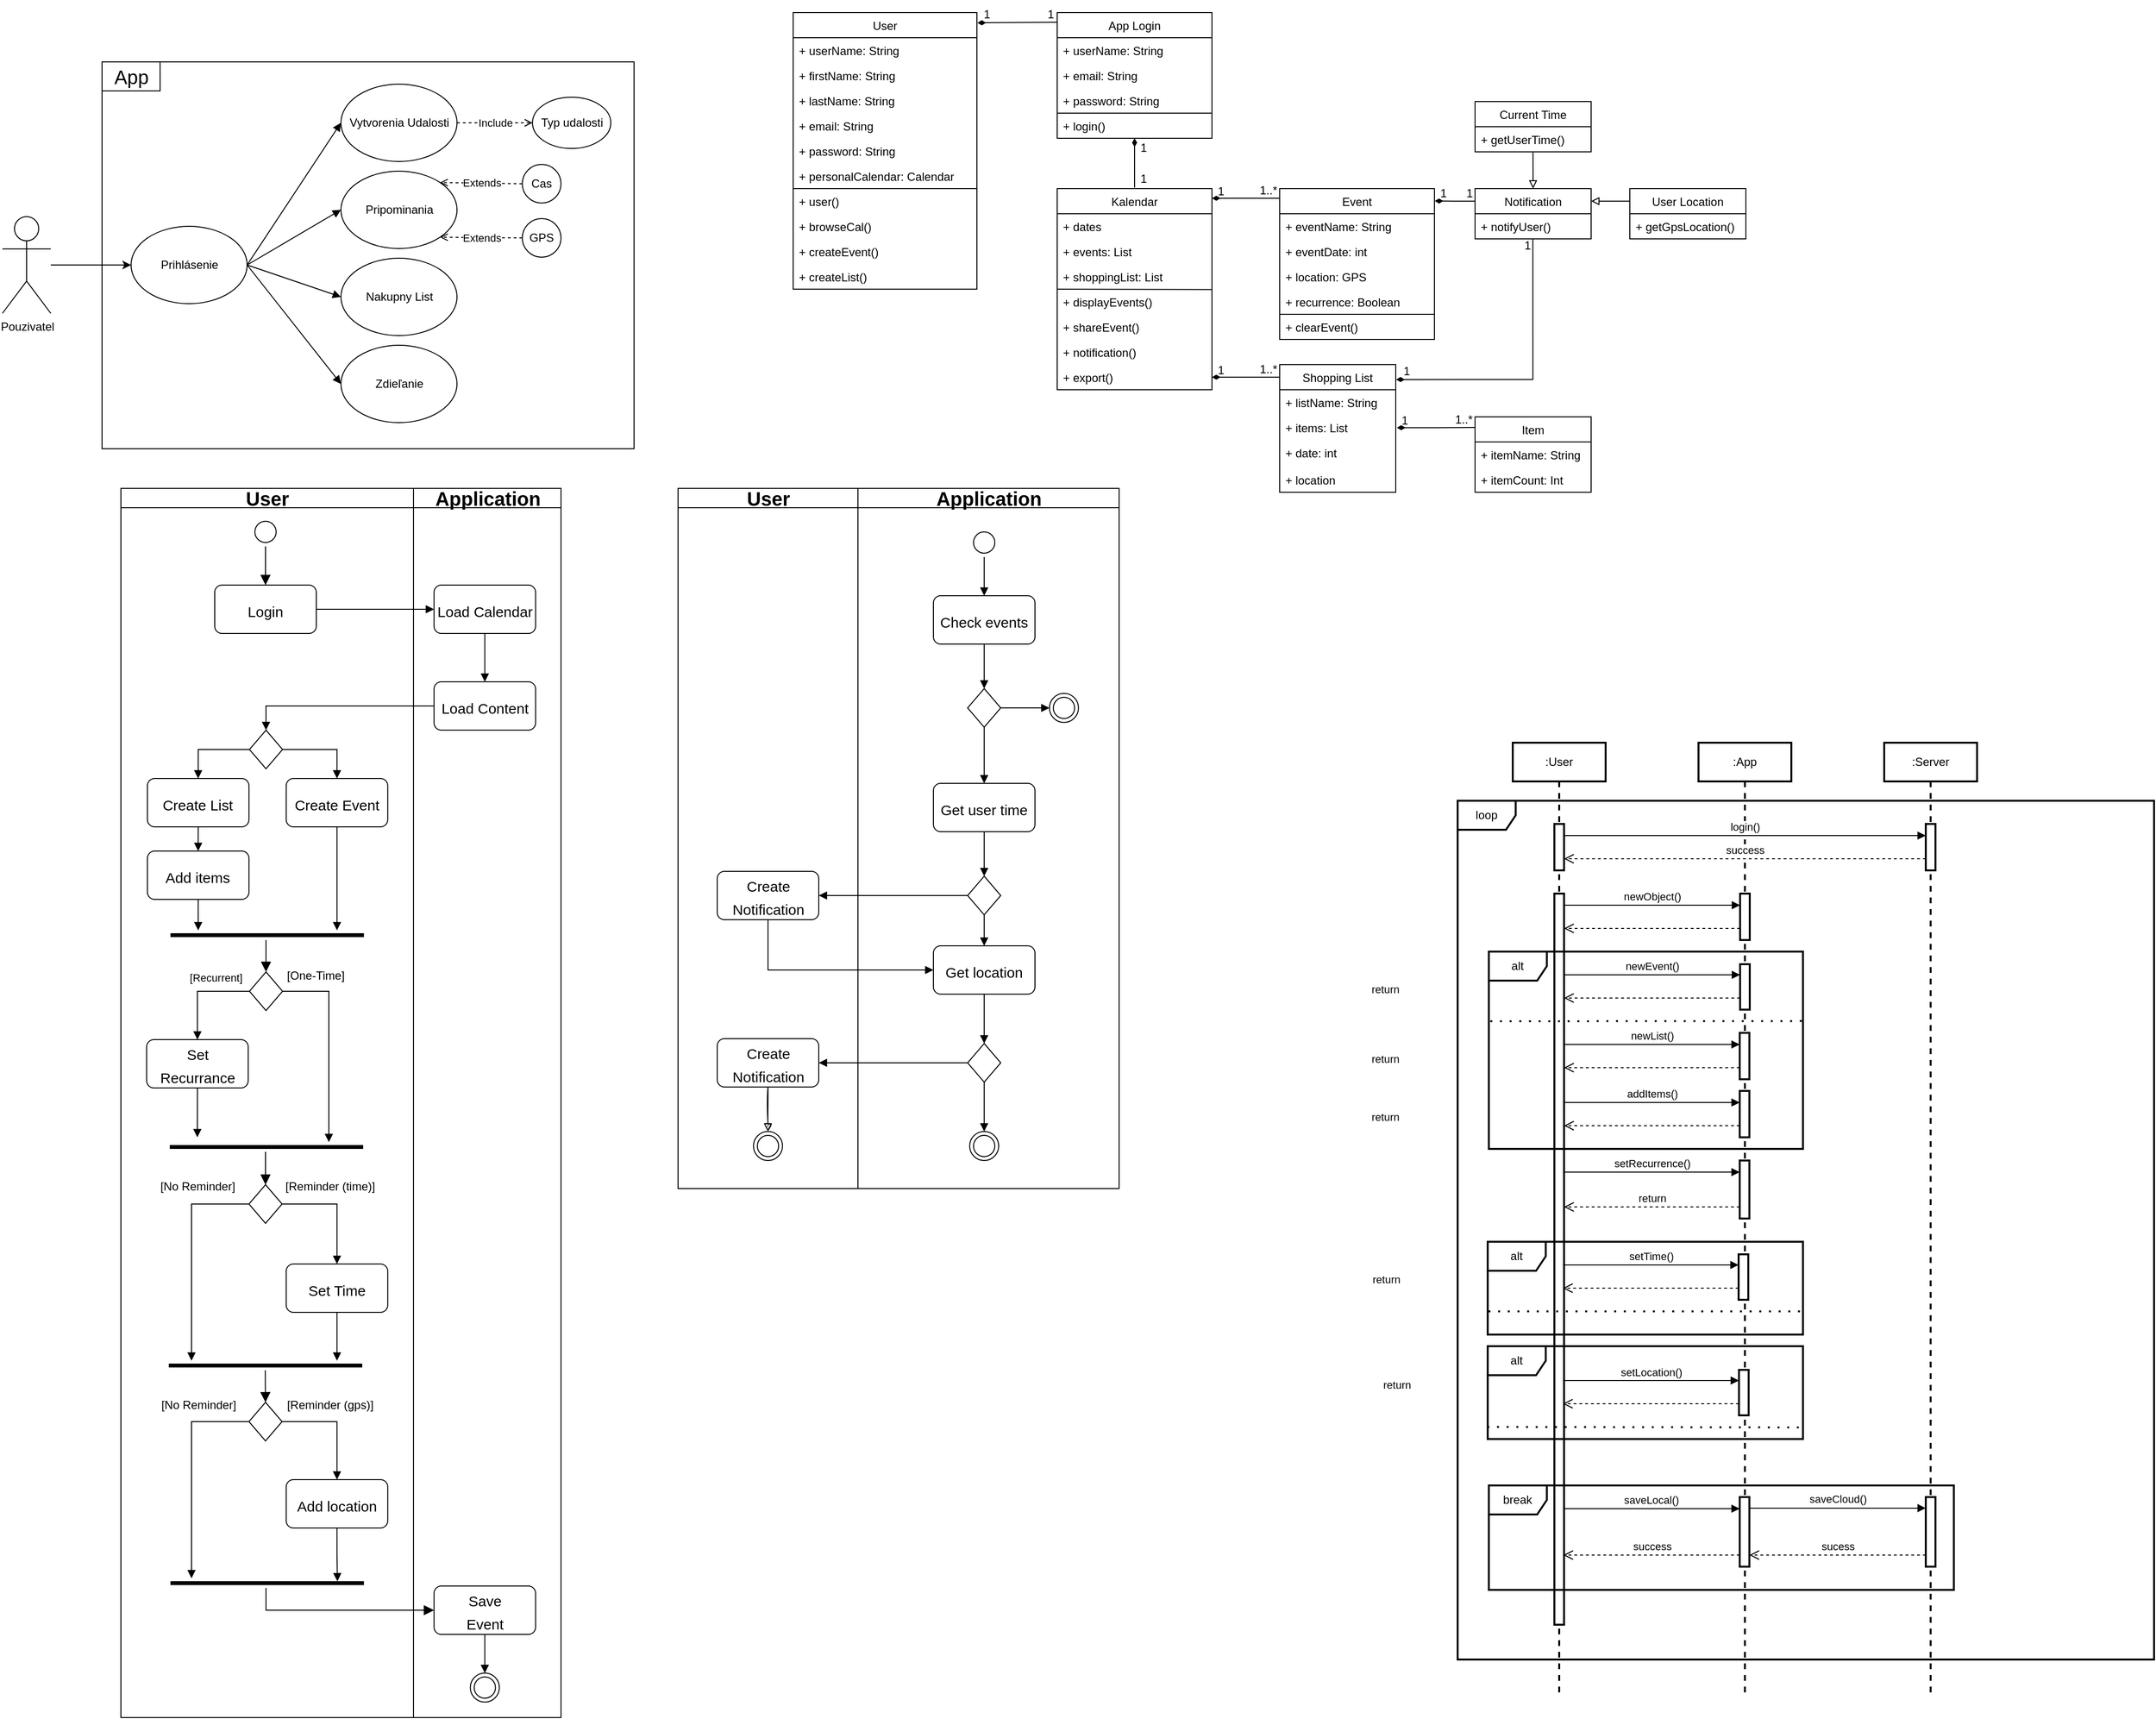 <mxfile version="20.6.2" type="github">
  <diagram id="YsQUChMxit_Z1SeAfBHY" name="Page-1">
    <mxGraphModel dx="2188" dy="1566" grid="0" gridSize="12" guides="1" tooltips="1" connect="1" arrows="1" fold="1" page="0" pageScale="1" pageWidth="850" pageHeight="1100" math="0" shadow="0">
      <root>
        <mxCell id="0" />
        <mxCell id="1" parent="0" />
        <mxCell id="miq3lb_JbVs2y22tPe6I-1" value="Pouzivatel" style="shape=umlActor;verticalLabelPosition=bottom;verticalAlign=top;html=1;outlineConnect=0;" parent="1" vertex="1">
          <mxGeometry x="70.5" y="200" width="50" height="100" as="geometry" />
        </mxCell>
        <mxCell id="miq3lb_JbVs2y22tPe6I-6" value="Vytvorenia Udalosti" style="ellipse;whiteSpace=wrap;html=1;" parent="1" vertex="1">
          <mxGeometry x="420.5" y="63" width="120" height="80" as="geometry" />
        </mxCell>
        <mxCell id="miq3lb_JbVs2y22tPe6I-7" value="Nakupny List" style="ellipse;whiteSpace=wrap;html=1;" parent="1" vertex="1">
          <mxGeometry x="420.5" y="243" width="120" height="80" as="geometry" />
        </mxCell>
        <mxCell id="miq3lb_JbVs2y22tPe6I-8" value="Zdieľanie" style="ellipse;whiteSpace=wrap;html=1;" parent="1" vertex="1">
          <mxGeometry x="420.5" y="333" width="120" height="80" as="geometry" />
        </mxCell>
        <mxCell id="miq3lb_JbVs2y22tPe6I-10" value="" style="endArrow=block;html=1;rounded=0;entryX=0;entryY=0.5;entryDx=0;entryDy=0;endFill=1;exitX=1;exitY=0.5;exitDx=0;exitDy=0;" parent="1" source="XvDEjpSmmAusepGZGCwF-2" target="miq3lb_JbVs2y22tPe6I-6" edge="1">
          <mxGeometry width="50" height="50" relative="1" as="geometry">
            <mxPoint x="329.5" y="230" as="sourcePoint" />
            <mxPoint x="789.5" y="220" as="targetPoint" />
          </mxGeometry>
        </mxCell>
        <mxCell id="miq3lb_JbVs2y22tPe6I-11" value="" style="endArrow=block;html=1;rounded=0;entryX=0;entryY=0.5;entryDx=0;entryDy=0;endFill=1;exitX=1;exitY=0.5;exitDx=0;exitDy=0;" parent="1" source="XvDEjpSmmAusepGZGCwF-2" target="miq3lb_JbVs2y22tPe6I-7" edge="1">
          <mxGeometry width="50" height="50" relative="1" as="geometry">
            <mxPoint x="329.5" y="250" as="sourcePoint" />
            <mxPoint x="789.5" y="240" as="targetPoint" />
          </mxGeometry>
        </mxCell>
        <mxCell id="miq3lb_JbVs2y22tPe6I-12" value="" style="endArrow=block;html=1;rounded=0;entryX=0;entryY=0.5;entryDx=0;entryDy=0;endFill=1;exitX=1;exitY=0.5;exitDx=0;exitDy=0;" parent="1" source="XvDEjpSmmAusepGZGCwF-2" target="miq3lb_JbVs2y22tPe6I-8" edge="1">
          <mxGeometry width="50" height="50" relative="1" as="geometry">
            <mxPoint x="329.5" y="260" as="sourcePoint" />
            <mxPoint x="789.5" y="210" as="targetPoint" />
          </mxGeometry>
        </mxCell>
        <mxCell id="miq3lb_JbVs2y22tPe6I-14" value="Typ udalosti" style="ellipse;whiteSpace=wrap;html=1;" parent="1" vertex="1">
          <mxGeometry x="618.5" y="76.5" width="81" height="53" as="geometry" />
        </mxCell>
        <mxCell id="miq3lb_JbVs2y22tPe6I-15" value="Include" style="endArrow=open;html=1;rounded=0;exitX=1;exitY=0.5;exitDx=0;exitDy=0;entryX=0;entryY=0.5;entryDx=0;entryDy=0;dashed=1;endFill=0;" parent="1" source="miq3lb_JbVs2y22tPe6I-6" target="miq3lb_JbVs2y22tPe6I-14" edge="1">
          <mxGeometry width="50" height="50" relative="1" as="geometry">
            <mxPoint x="651.5" y="260" as="sourcePoint" />
            <mxPoint x="721.5" y="40" as="targetPoint" />
          </mxGeometry>
        </mxCell>
        <mxCell id="miq3lb_JbVs2y22tPe6I-19" value="Pripominania" style="ellipse;whiteSpace=wrap;html=1;" parent="1" vertex="1">
          <mxGeometry x="420.5" y="153" width="120" height="80" as="geometry" />
        </mxCell>
        <mxCell id="miq3lb_JbVs2y22tPe6I-21" value="Cas" style="ellipse;whiteSpace=wrap;html=1;" parent="1" vertex="1">
          <mxGeometry x="608" y="146" width="40" height="40" as="geometry" />
        </mxCell>
        <mxCell id="miq3lb_JbVs2y22tPe6I-22" value="GPS" style="ellipse;whiteSpace=wrap;html=1;" parent="1" vertex="1">
          <mxGeometry x="608" y="202" width="40" height="40" as="geometry" />
        </mxCell>
        <mxCell id="miq3lb_JbVs2y22tPe6I-23" value="Extends" style="endArrow=open;html=1;rounded=0;dashed=1;exitX=0;exitY=0.5;exitDx=0;exitDy=0;entryX=1;entryY=0;entryDx=0;entryDy=0;endFill=0;" parent="1" source="miq3lb_JbVs2y22tPe6I-21" target="miq3lb_JbVs2y22tPe6I-19" edge="1">
          <mxGeometry width="50" height="50" relative="1" as="geometry">
            <mxPoint x="671.5" y="238" as="sourcePoint" />
            <mxPoint x="623.926" y="129.716" as="targetPoint" />
          </mxGeometry>
        </mxCell>
        <mxCell id="miq3lb_JbVs2y22tPe6I-24" value="Extends" style="endArrow=open;html=1;rounded=0;dashed=1;exitX=0;exitY=0.5;exitDx=0;exitDy=0;entryX=1;entryY=1;entryDx=0;entryDy=0;endFill=0;" parent="1" source="miq3lb_JbVs2y22tPe6I-22" target="miq3lb_JbVs2y22tPe6I-19" edge="1">
          <mxGeometry width="50" height="50" relative="1" as="geometry">
            <mxPoint x="773.5" y="172" as="sourcePoint" />
            <mxPoint x="622.926" y="171.284" as="targetPoint" />
          </mxGeometry>
        </mxCell>
        <mxCell id="miq3lb_JbVs2y22tPe6I-25" value="" style="endArrow=block;html=1;rounded=0;entryX=0;entryY=0.5;entryDx=0;entryDy=0;endFill=1;exitX=1;exitY=0.5;exitDx=0;exitDy=0;" parent="1" source="XvDEjpSmmAusepGZGCwF-2" target="miq3lb_JbVs2y22tPe6I-19" edge="1">
          <mxGeometry width="50" height="50" relative="1" as="geometry">
            <mxPoint x="329.5" y="242" as="sourcePoint" />
            <mxPoint x="511.5" y="152" as="targetPoint" />
          </mxGeometry>
        </mxCell>
        <mxCell id="miq3lb_JbVs2y22tPe6I-32" value="&lt;font style=&quot;font-size: 20px;&quot;&gt;App&lt;/font&gt;" style="text;html=1;strokeColor=default;fillColor=none;align=center;verticalAlign=middle;whiteSpace=wrap;rounded=0;" parent="1" vertex="1">
          <mxGeometry x="173.5" y="40" width="60" height="30" as="geometry" />
        </mxCell>
        <mxCell id="_EXAe3c4rwl4PC7S1Te0-2" value="App Login" style="swimlane;fontStyle=0;childLayout=stackLayout;horizontal=1;startSize=26;fillColor=none;horizontalStack=0;resizeParent=1;resizeParentMax=0;resizeLast=0;collapsible=1;marginBottom=0;strokeColor=default;" parent="1" vertex="1">
          <mxGeometry x="1161" y="-11" width="160" height="130" as="geometry" />
        </mxCell>
        <mxCell id="_EXAe3c4rwl4PC7S1Te0-3" value="+ userName: String" style="text;strokeColor=none;fillColor=none;align=left;verticalAlign=top;spacingLeft=4;spacingRight=4;overflow=hidden;rotatable=0;points=[[0,0.5],[1,0.5]];portConstraint=eastwest;" parent="_EXAe3c4rwl4PC7S1Te0-2" vertex="1">
          <mxGeometry y="26" width="160" height="26" as="geometry" />
        </mxCell>
        <mxCell id="_EXAe3c4rwl4PC7S1Te0-6" value="+ email: String" style="text;strokeColor=none;fillColor=none;align=left;verticalAlign=top;spacingLeft=4;spacingRight=4;overflow=hidden;rotatable=0;points=[[0,0.5],[1,0.5]];portConstraint=eastwest;" parent="_EXAe3c4rwl4PC7S1Te0-2" vertex="1">
          <mxGeometry y="52" width="160" height="26" as="geometry" />
        </mxCell>
        <mxCell id="_EXAe3c4rwl4PC7S1Te0-5" value="+ password: String" style="text;strokeColor=none;fillColor=none;align=left;verticalAlign=top;spacingLeft=4;spacingRight=4;overflow=hidden;rotatable=0;points=[[0,0.5],[1,0.5]];portConstraint=eastwest;" parent="_EXAe3c4rwl4PC7S1Te0-2" vertex="1">
          <mxGeometry y="78" width="160" height="26" as="geometry" />
        </mxCell>
        <mxCell id="_EXAe3c4rwl4PC7S1Te0-4" value="+ login()" style="text;strokeColor=default;fillColor=none;align=left;verticalAlign=top;spacingLeft=4;spacingRight=4;overflow=hidden;rotatable=0;points=[[0,0.5],[1,0.5]];portConstraint=eastwest;" parent="_EXAe3c4rwl4PC7S1Te0-2" vertex="1">
          <mxGeometry y="104" width="160" height="26" as="geometry" />
        </mxCell>
        <mxCell id="_EXAe3c4rwl4PC7S1Te0-11" value="Shopping List" style="swimlane;fontStyle=0;childLayout=stackLayout;horizontal=1;startSize=26;fillColor=none;horizontalStack=0;resizeParent=1;resizeParentMax=0;resizeLast=0;collapsible=1;marginBottom=0;" parent="1" vertex="1">
          <mxGeometry x="1391" y="353" width="120" height="132" as="geometry" />
        </mxCell>
        <mxCell id="_EXAe3c4rwl4PC7S1Te0-12" value="+ listName: String&#xa;&#xa;" style="text;strokeColor=none;fillColor=none;align=left;verticalAlign=top;spacingLeft=4;spacingRight=4;overflow=hidden;rotatable=0;points=[[0,0.5],[1,0.5]];portConstraint=eastwest;" parent="_EXAe3c4rwl4PC7S1Te0-11" vertex="1">
          <mxGeometry y="26" width="120" height="26" as="geometry" />
        </mxCell>
        <mxCell id="_EXAe3c4rwl4PC7S1Te0-15" value="+ items: List" style="text;strokeColor=none;fillColor=none;align=left;verticalAlign=top;spacingLeft=4;spacingRight=4;overflow=hidden;rotatable=0;points=[[0,0.5],[1,0.5]];portConstraint=eastwest;" parent="_EXAe3c4rwl4PC7S1Te0-11" vertex="1">
          <mxGeometry y="52" width="120" height="26" as="geometry" />
        </mxCell>
        <mxCell id="_EXAe3c4rwl4PC7S1Te0-13" value="+ date: int" style="text;strokeColor=none;fillColor=none;align=left;verticalAlign=top;spacingLeft=4;spacingRight=4;overflow=hidden;rotatable=0;points=[[0,0.5],[1,0.5]];portConstraint=eastwest;" parent="_EXAe3c4rwl4PC7S1Te0-11" vertex="1">
          <mxGeometry y="78" width="120" height="28" as="geometry" />
        </mxCell>
        <mxCell id="_EXAe3c4rwl4PC7S1Te0-14" value="+ location" style="text;strokeColor=none;fillColor=none;align=left;verticalAlign=top;spacingLeft=4;spacingRight=4;overflow=hidden;rotatable=0;points=[[0,0.5],[1,0.5]];portConstraint=eastwest;" parent="_EXAe3c4rwl4PC7S1Te0-11" vertex="1">
          <mxGeometry y="106" width="120" height="26" as="geometry" />
        </mxCell>
        <mxCell id="_EXAe3c4rwl4PC7S1Te0-16" value="Item" style="swimlane;fontStyle=0;childLayout=stackLayout;horizontal=1;startSize=26;fillColor=none;horizontalStack=0;resizeParent=1;resizeParentMax=0;resizeLast=0;collapsible=1;marginBottom=0;" parent="1" vertex="1">
          <mxGeometry x="1593" y="407" width="120" height="78" as="geometry" />
        </mxCell>
        <mxCell id="_EXAe3c4rwl4PC7S1Te0-17" value="+ itemName: String&#xa;" style="text;strokeColor=none;fillColor=none;align=left;verticalAlign=top;spacingLeft=4;spacingRight=4;overflow=hidden;rotatable=0;points=[[0,0.5],[1,0.5]];portConstraint=eastwest;" parent="_EXAe3c4rwl4PC7S1Te0-16" vertex="1">
          <mxGeometry y="26" width="120" height="26" as="geometry" />
        </mxCell>
        <mxCell id="_EXAe3c4rwl4PC7S1Te0-18" value="+ itemCount: Int" style="text;strokeColor=none;fillColor=none;align=left;verticalAlign=top;spacingLeft=4;spacingRight=4;overflow=hidden;rotatable=0;points=[[0,0.5],[1,0.5]];portConstraint=eastwest;" parent="_EXAe3c4rwl4PC7S1Te0-16" vertex="1">
          <mxGeometry y="52" width="120" height="26" as="geometry" />
        </mxCell>
        <mxCell id="_EXAe3c4rwl4PC7S1Te0-21" value="Event" style="swimlane;fontStyle=0;childLayout=stackLayout;horizontal=1;startSize=26;fillColor=none;horizontalStack=0;resizeParent=1;resizeParentMax=0;resizeLast=0;collapsible=1;marginBottom=0;strokeColor=default;" parent="1" vertex="1">
          <mxGeometry x="1391" y="171" width="160" height="156" as="geometry">
            <mxRectangle x="350" y="1360" width="80" height="30" as="alternateBounds" />
          </mxGeometry>
        </mxCell>
        <mxCell id="_EXAe3c4rwl4PC7S1Te0-22" value="+ eventName: String" style="text;strokeColor=none;fillColor=none;align=left;verticalAlign=top;spacingLeft=4;spacingRight=4;overflow=hidden;rotatable=0;points=[[0,0.5],[1,0.5]];portConstraint=eastwest;" parent="_EXAe3c4rwl4PC7S1Te0-21" vertex="1">
          <mxGeometry y="26" width="160" height="26" as="geometry" />
        </mxCell>
        <mxCell id="_EXAe3c4rwl4PC7S1Te0-23" value="+ eventDate: int" style="text;strokeColor=none;fillColor=none;align=left;verticalAlign=top;spacingLeft=4;spacingRight=4;overflow=hidden;rotatable=0;points=[[0,0.5],[1,0.5]];portConstraint=eastwest;" parent="_EXAe3c4rwl4PC7S1Te0-21" vertex="1">
          <mxGeometry y="52" width="160" height="26" as="geometry" />
        </mxCell>
        <mxCell id="_EXAe3c4rwl4PC7S1Te0-24" value="+ location: GPS" style="text;strokeColor=none;fillColor=none;align=left;verticalAlign=top;spacingLeft=4;spacingRight=4;overflow=hidden;rotatable=0;points=[[0,0.5],[1,0.5]];portConstraint=eastwest;" parent="_EXAe3c4rwl4PC7S1Te0-21" vertex="1">
          <mxGeometry y="78" width="160" height="26" as="geometry" />
        </mxCell>
        <mxCell id="_EXAe3c4rwl4PC7S1Te0-32" value="+ recurrence: Boolean " style="text;strokeColor=none;fillColor=none;align=left;verticalAlign=top;spacingLeft=4;spacingRight=4;overflow=hidden;rotatable=0;points=[[0,0.5],[1,0.5]];portConstraint=eastwest;" parent="_EXAe3c4rwl4PC7S1Te0-21" vertex="1">
          <mxGeometry y="104" width="160" height="26" as="geometry" />
        </mxCell>
        <mxCell id="JxuMeKBLTt-bc3pycbI3-24" value="+ clearEvent() " style="text;strokeColor=default;fillColor=none;align=left;verticalAlign=top;spacingLeft=4;spacingRight=4;overflow=hidden;rotatable=0;points=[[0,0.5],[1,0.5]];portConstraint=eastwest;" parent="_EXAe3c4rwl4PC7S1Te0-21" vertex="1">
          <mxGeometry y="130" width="160" height="26" as="geometry" />
        </mxCell>
        <mxCell id="_EXAe3c4rwl4PC7S1Te0-26" value="Kalendar" style="swimlane;fontStyle=0;childLayout=stackLayout;horizontal=1;startSize=26;fillColor=none;horizontalStack=0;resizeParent=1;resizeParentMax=0;resizeLast=0;collapsible=1;marginBottom=0;strokeColor=default;" parent="1" vertex="1">
          <mxGeometry x="1161" y="171" width="160" height="208" as="geometry">
            <mxRectangle x="350" y="1360" width="80" height="30" as="alternateBounds" />
          </mxGeometry>
        </mxCell>
        <mxCell id="_EXAe3c4rwl4PC7S1Te0-27" value="+ dates" style="text;strokeColor=none;fillColor=none;align=left;verticalAlign=top;spacingLeft=4;spacingRight=4;overflow=hidden;rotatable=0;points=[[0,0.5],[1,0.5]];portConstraint=eastwest;" parent="_EXAe3c4rwl4PC7S1Te0-26" vertex="1">
          <mxGeometry y="26" width="160" height="26" as="geometry" />
        </mxCell>
        <mxCell id="_EXAe3c4rwl4PC7S1Te0-42" value="+ events: List" style="text;strokeColor=none;fillColor=none;align=left;verticalAlign=top;spacingLeft=4;spacingRight=4;overflow=hidden;rotatable=0;points=[[0,0.5],[1,0.5]];portConstraint=eastwest;" parent="_EXAe3c4rwl4PC7S1Te0-26" vertex="1">
          <mxGeometry y="52" width="160" height="26" as="geometry" />
        </mxCell>
        <mxCell id="_EXAe3c4rwl4PC7S1Te0-41" value="+ shoppingList: List" style="text;strokeColor=none;fillColor=none;align=left;verticalAlign=top;spacingLeft=4;spacingRight=4;overflow=hidden;rotatable=0;points=[[0,0.5],[1,0.5]];portConstraint=eastwest;strokeWidth=1;perimeterSpacing=14;" parent="_EXAe3c4rwl4PC7S1Te0-26" vertex="1">
          <mxGeometry y="78" width="160" height="26" as="geometry" />
        </mxCell>
        <mxCell id="_EXAe3c4rwl4PC7S1Te0-43" value="" style="endArrow=none;html=1;rounded=0;entryX=1.004;entryY=-0.025;entryDx=0;entryDy=0;entryPerimeter=0;" parent="_EXAe3c4rwl4PC7S1Te0-26" edge="1">
          <mxGeometry width="50" height="50" relative="1" as="geometry">
            <mxPoint x="0.36" y="104" as="sourcePoint" />
            <mxPoint x="160.0" y="104.35" as="targetPoint" />
            <Array as="points" />
          </mxGeometry>
        </mxCell>
        <mxCell id="_EXAe3c4rwl4PC7S1Te0-28" value="+ displayEvents()" style="text;strokeColor=none;fillColor=none;align=left;verticalAlign=top;spacingLeft=4;spacingRight=4;overflow=hidden;rotatable=0;points=[[0,0.5],[1,0.5]];portConstraint=eastwest;" parent="_EXAe3c4rwl4PC7S1Te0-26" vertex="1">
          <mxGeometry y="104" width="160" height="26" as="geometry" />
        </mxCell>
        <mxCell id="_EXAe3c4rwl4PC7S1Te0-29" value="+ shareEvent()" style="text;strokeColor=none;fillColor=none;align=left;verticalAlign=top;spacingLeft=4;spacingRight=4;overflow=hidden;rotatable=0;points=[[0,0.5],[1,0.5]];portConstraint=eastwest;" parent="_EXAe3c4rwl4PC7S1Te0-26" vertex="1">
          <mxGeometry y="130" width="160" height="26" as="geometry" />
        </mxCell>
        <mxCell id="_EXAe3c4rwl4PC7S1Te0-40" value="+ notification()" style="text;strokeColor=none;fillColor=none;align=left;verticalAlign=top;spacingLeft=4;spacingRight=4;overflow=hidden;rotatable=0;points=[[0,0.5],[1,0.5]];portConstraint=eastwest;" parent="_EXAe3c4rwl4PC7S1Te0-26" vertex="1">
          <mxGeometry y="156" width="160" height="26" as="geometry" />
        </mxCell>
        <mxCell id="_EXAe3c4rwl4PC7S1Te0-33" value="+ export()" style="text;strokeColor=none;fillColor=none;align=left;verticalAlign=top;spacingLeft=4;spacingRight=4;overflow=hidden;rotatable=0;points=[[0,0.5],[1,0.5]];portConstraint=eastwest;" parent="_EXAe3c4rwl4PC7S1Te0-26" vertex="1">
          <mxGeometry y="182" width="160" height="26" as="geometry" />
        </mxCell>
        <mxCell id="XvDEjpSmmAusepGZGCwF-2" value="Prihlásenie" style="ellipse;whiteSpace=wrap;html=1;" parent="1" vertex="1">
          <mxGeometry x="203.5" y="210" width="120" height="80" as="geometry" />
        </mxCell>
        <mxCell id="XvDEjpSmmAusepGZGCwF-3" value="" style="endArrow=classic;html=1;rounded=0;entryX=0;entryY=0.5;entryDx=0;entryDy=0;" parent="1" source="miq3lb_JbVs2y22tPe6I-1" target="XvDEjpSmmAusepGZGCwF-2" edge="1">
          <mxGeometry width="50" height="50" relative="1" as="geometry">
            <mxPoint x="558.5" y="248" as="sourcePoint" />
            <mxPoint x="198.5" y="250" as="targetPoint" />
          </mxGeometry>
        </mxCell>
        <mxCell id="JxuMeKBLTt-bc3pycbI3-1" value="User" style="swimlane;fontStyle=0;childLayout=stackLayout;horizontal=1;startSize=26;fillColor=none;horizontalStack=0;resizeParent=1;resizeParentMax=0;resizeLast=0;collapsible=1;marginBottom=0;strokeColor=default;" parent="1" vertex="1">
          <mxGeometry x="888" y="-11" width="190" height="286" as="geometry" />
        </mxCell>
        <mxCell id="JxuMeKBLTt-bc3pycbI3-2" value="+ userName: String" style="text;strokeColor=none;fillColor=none;align=left;verticalAlign=top;spacingLeft=4;spacingRight=4;overflow=hidden;rotatable=0;points=[[0,0.5],[1,0.5]];portConstraint=eastwest;" parent="JxuMeKBLTt-bc3pycbI3-1" vertex="1">
          <mxGeometry y="26" width="190" height="26" as="geometry" />
        </mxCell>
        <mxCell id="JxuMeKBLTt-bc3pycbI3-3" value="+ firstName: String" style="text;strokeColor=none;fillColor=none;align=left;verticalAlign=top;spacingLeft=4;spacingRight=4;overflow=hidden;rotatable=0;points=[[0,0.5],[1,0.5]];portConstraint=eastwest;" parent="JxuMeKBLTt-bc3pycbI3-1" vertex="1">
          <mxGeometry y="52" width="190" height="26" as="geometry" />
        </mxCell>
        <mxCell id="JxuMeKBLTt-bc3pycbI3-4" value="+ lastName: String" style="text;strokeColor=none;fillColor=none;align=left;verticalAlign=top;spacingLeft=4;spacingRight=4;overflow=hidden;rotatable=0;points=[[0,0.5],[1,0.5]];portConstraint=eastwest;" parent="JxuMeKBLTt-bc3pycbI3-1" vertex="1">
          <mxGeometry y="78" width="190" height="26" as="geometry" />
        </mxCell>
        <mxCell id="JxuMeKBLTt-bc3pycbI3-5" value="+ email: String" style="text;strokeColor=none;fillColor=none;align=left;verticalAlign=top;spacingLeft=4;spacingRight=4;overflow=hidden;rotatable=0;points=[[0,0.5],[1,0.5]];portConstraint=eastwest;" parent="JxuMeKBLTt-bc3pycbI3-1" vertex="1">
          <mxGeometry y="104" width="190" height="26" as="geometry" />
        </mxCell>
        <mxCell id="JxuMeKBLTt-bc3pycbI3-7" value="+ password: String" style="text;strokeColor=none;fillColor=none;align=left;verticalAlign=top;spacingLeft=4;spacingRight=4;overflow=hidden;rotatable=0;points=[[0,0.5],[1,0.5]];portConstraint=eastwest;" parent="JxuMeKBLTt-bc3pycbI3-1" vertex="1">
          <mxGeometry y="130" width="190" height="26" as="geometry" />
        </mxCell>
        <mxCell id="JxuMeKBLTt-bc3pycbI3-6" value="+ personalCalendar: Calendar" style="text;strokeColor=none;fillColor=none;align=left;verticalAlign=top;spacingLeft=4;spacingRight=4;overflow=hidden;rotatable=0;points=[[0,0.5],[1,0.5]];portConstraint=eastwest;" parent="JxuMeKBLTt-bc3pycbI3-1" vertex="1">
          <mxGeometry y="156" width="190" height="26" as="geometry" />
        </mxCell>
        <mxCell id="JxuMeKBLTt-bc3pycbI3-12" value="" style="endArrow=none;html=1;rounded=0;" parent="JxuMeKBLTt-bc3pycbI3-1" edge="1">
          <mxGeometry width="50" height="50" relative="1" as="geometry">
            <mxPoint x="1.137e-13" y="182" as="sourcePoint" />
            <mxPoint x="190" y="182" as="targetPoint" />
            <Array as="points" />
          </mxGeometry>
        </mxCell>
        <mxCell id="JxuMeKBLTt-bc3pycbI3-8" value="+ user()" style="text;strokeColor=none;fillColor=none;align=left;verticalAlign=top;spacingLeft=4;spacingRight=4;overflow=hidden;rotatable=0;points=[[0,0.5],[1,0.5]];portConstraint=eastwest;" parent="JxuMeKBLTt-bc3pycbI3-1" vertex="1">
          <mxGeometry y="182" width="190" height="26" as="geometry" />
        </mxCell>
        <mxCell id="JxuMeKBLTt-bc3pycbI3-9" value="+ browseCal()" style="text;strokeColor=none;fillColor=none;align=left;verticalAlign=top;spacingLeft=4;spacingRight=4;overflow=hidden;rotatable=0;points=[[0,0.5],[1,0.5]];portConstraint=eastwest;" parent="JxuMeKBLTt-bc3pycbI3-1" vertex="1">
          <mxGeometry y="208" width="190" height="26" as="geometry" />
        </mxCell>
        <mxCell id="JxuMeKBLTt-bc3pycbI3-11" value="+ createEvent()" style="text;strokeColor=none;fillColor=none;align=left;verticalAlign=top;spacingLeft=4;spacingRight=4;overflow=hidden;rotatable=0;points=[[0,0.5],[1,0.5]];portConstraint=eastwest;" parent="JxuMeKBLTt-bc3pycbI3-1" vertex="1">
          <mxGeometry y="234" width="190" height="26" as="geometry" />
        </mxCell>
        <mxCell id="JxuMeKBLTt-bc3pycbI3-10" value="+ createList()" style="text;strokeColor=none;fillColor=none;align=left;verticalAlign=top;spacingLeft=4;spacingRight=4;overflow=hidden;rotatable=0;points=[[0,0.5],[1,0.5]];portConstraint=eastwest;" parent="JxuMeKBLTt-bc3pycbI3-1" vertex="1">
          <mxGeometry y="260" width="190" height="26" as="geometry" />
        </mxCell>
        <mxCell id="JxuMeKBLTt-bc3pycbI3-17" value="" style="endArrow=none;html=1;rounded=0;exitX=1.003;exitY=0.037;exitDx=0;exitDy=0;exitPerimeter=0;endFill=0;startArrow=diamondThin;startFill=1;" parent="1" source="JxuMeKBLTt-bc3pycbI3-1" edge="1">
          <mxGeometry width="50" height="50" relative="1" as="geometry">
            <mxPoint x="1241" y="159" as="sourcePoint" />
            <mxPoint x="1161" y="-1" as="targetPoint" />
          </mxGeometry>
        </mxCell>
        <mxCell id="JxuMeKBLTt-bc3pycbI3-18" value="" style="endArrow=none;html=1;rounded=0;endFill=0;exitX=0.5;exitY=1;exitDx=0;exitDy=0;exitPerimeter=0;startArrow=diamondThin;startFill=1;" parent="1" source="_EXAe3c4rwl4PC7S1Te0-4" edge="1">
          <mxGeometry width="50" height="50" relative="1" as="geometry">
            <mxPoint x="1241" y="70" as="sourcePoint" />
            <mxPoint x="1241" y="170" as="targetPoint" />
          </mxGeometry>
        </mxCell>
        <mxCell id="JxuMeKBLTt-bc3pycbI3-25" value="" style="endArrow=none;html=1;rounded=0;entryX=0;entryY=0.064;entryDx=0;entryDy=0;entryPerimeter=0;endFill=0;startArrow=diamondThin;startFill=1;" parent="1" target="_EXAe3c4rwl4PC7S1Te0-21" edge="1">
          <mxGeometry width="50" height="50" relative="1" as="geometry">
            <mxPoint x="1321" y="181" as="sourcePoint" />
            <mxPoint x="1381" y="121" as="targetPoint" />
          </mxGeometry>
        </mxCell>
        <mxCell id="JxuMeKBLTt-bc3pycbI3-54" value="" style="edgeStyle=orthogonalEdgeStyle;rounded=0;orthogonalLoop=1;jettySize=auto;html=1;endArrow=diamondThin;endFill=1;entryX=1.002;entryY=0.082;entryDx=0;entryDy=0;entryPerimeter=0;exitX=0;exitY=0.25;exitDx=0;exitDy=0;" parent="1" source="JxuMeKBLTt-bc3pycbI3-44" target="_EXAe3c4rwl4PC7S1Te0-21" edge="1">
          <mxGeometry relative="1" as="geometry" />
        </mxCell>
        <mxCell id="JxuMeKBLTt-bc3pycbI3-44" value="Notification" style="swimlane;fontStyle=0;childLayout=stackLayout;horizontal=1;startSize=26;fillColor=none;horizontalStack=0;resizeParent=1;resizeParentMax=0;resizeLast=0;collapsible=1;marginBottom=0;" parent="1" vertex="1">
          <mxGeometry x="1593" y="171" width="120" height="52" as="geometry" />
        </mxCell>
        <mxCell id="JxuMeKBLTt-bc3pycbI3-45" value="+ notifyUser()" style="text;strokeColor=none;fillColor=none;align=left;verticalAlign=top;spacingLeft=4;spacingRight=4;overflow=hidden;rotatable=0;points=[[0,0.5],[1,0.5]];portConstraint=eastwest;" parent="JxuMeKBLTt-bc3pycbI3-44" vertex="1">
          <mxGeometry y="26" width="120" height="26" as="geometry" />
        </mxCell>
        <mxCell id="JxuMeKBLTt-bc3pycbI3-46" value="" style="edgeStyle=orthogonalEdgeStyle;rounded=0;orthogonalLoop=1;jettySize=auto;html=1;endArrow=block;endFill=0;entryX=1;entryY=0.25;entryDx=0;entryDy=0;exitX=0;exitY=0.25;exitDx=0;exitDy=0;" parent="1" source="JxuMeKBLTt-bc3pycbI3-47" target="JxuMeKBLTt-bc3pycbI3-44" edge="1">
          <mxGeometry relative="1" as="geometry" />
        </mxCell>
        <mxCell id="JxuMeKBLTt-bc3pycbI3-47" value="User Location" style="swimlane;fontStyle=0;childLayout=stackLayout;horizontal=1;startSize=26;fillColor=none;horizontalStack=0;resizeParent=1;resizeParentMax=0;resizeLast=0;collapsible=1;marginBottom=0;" parent="1" vertex="1">
          <mxGeometry x="1753" y="171" width="120" height="52" as="geometry" />
        </mxCell>
        <mxCell id="JxuMeKBLTt-bc3pycbI3-48" value="+ getGpsLocation()" style="text;strokeColor=none;fillColor=none;align=left;verticalAlign=top;spacingLeft=4;spacingRight=4;overflow=hidden;rotatable=0;points=[[0,0.5],[1,0.5]];portConstraint=eastwest;" parent="JxuMeKBLTt-bc3pycbI3-47" vertex="1">
          <mxGeometry y="26" width="120" height="26" as="geometry" />
        </mxCell>
        <mxCell id="JxuMeKBLTt-bc3pycbI3-49" value="Current Time" style="swimlane;fontStyle=0;childLayout=stackLayout;horizontal=1;startSize=26;fillColor=none;horizontalStack=0;resizeParent=1;resizeParentMax=0;resizeLast=0;collapsible=1;marginBottom=0;" parent="1" vertex="1">
          <mxGeometry x="1593" y="81" width="120" height="52" as="geometry" />
        </mxCell>
        <mxCell id="JxuMeKBLTt-bc3pycbI3-50" value="+ getUserTime()" style="text;strokeColor=none;fillColor=none;align=left;verticalAlign=top;spacingLeft=4;spacingRight=4;overflow=hidden;rotatable=0;points=[[0,0.5],[1,0.5]];portConstraint=eastwest;" parent="JxuMeKBLTt-bc3pycbI3-49" vertex="1">
          <mxGeometry y="26" width="120" height="26" as="geometry" />
        </mxCell>
        <mxCell id="JxuMeKBLTt-bc3pycbI3-51" value="" style="edgeStyle=orthogonalEdgeStyle;rounded=0;orthogonalLoop=1;jettySize=auto;html=1;endArrow=block;endFill=0;entryX=0.5;entryY=0;entryDx=0;entryDy=0;exitX=0.499;exitY=1.024;exitDx=0;exitDy=0;exitPerimeter=0;" parent="1" source="JxuMeKBLTt-bc3pycbI3-50" target="JxuMeKBLTt-bc3pycbI3-44" edge="1">
          <mxGeometry relative="1" as="geometry">
            <mxPoint x="1663" y="73" as="sourcePoint" />
            <mxPoint x="1663" y="99" as="targetPoint" />
          </mxGeometry>
        </mxCell>
        <mxCell id="JxuMeKBLTt-bc3pycbI3-52" value="" style="edgeStyle=orthogonalEdgeStyle;rounded=0;orthogonalLoop=1;jettySize=auto;html=1;endArrow=none;endFill=0;exitX=1;exitY=0.5;exitDx=0;exitDy=0;startArrow=diamondThin;startFill=1;" parent="1" source="_EXAe3c4rwl4PC7S1Te0-33" edge="1">
          <mxGeometry relative="1" as="geometry">
            <mxPoint x="1323.6" y="366" as="sourcePoint" />
            <mxPoint x="1391" y="366" as="targetPoint" />
            <Array as="points" />
          </mxGeometry>
        </mxCell>
        <mxCell id="JxuMeKBLTt-bc3pycbI3-53" value="" style="edgeStyle=orthogonalEdgeStyle;rounded=0;orthogonalLoop=1;jettySize=auto;html=1;endArrow=none;endFill=0;exitX=1.01;exitY=0.51;exitDx=0;exitDy=0;exitPerimeter=0;startArrow=diamondThin;startFill=1;" parent="1" source="_EXAe3c4rwl4PC7S1Te0-15" edge="1">
          <mxGeometry relative="1" as="geometry">
            <mxPoint x="1513" y="418.0" as="sourcePoint" />
            <mxPoint x="1593" y="418" as="targetPoint" />
          </mxGeometry>
        </mxCell>
        <mxCell id="JxuMeKBLTt-bc3pycbI3-55" value="" style="edgeStyle=orthogonalEdgeStyle;rounded=0;orthogonalLoop=1;jettySize=auto;html=1;endArrow=diamondThin;endFill=1;entryX=1.004;entryY=0.117;entryDx=0;entryDy=0;entryPerimeter=0;exitX=0.498;exitY=1.005;exitDx=0;exitDy=0;exitPerimeter=0;" parent="1" source="JxuMeKBLTt-bc3pycbI3-45" target="_EXAe3c4rwl4PC7S1Te0-11" edge="1">
          <mxGeometry relative="1" as="geometry" />
        </mxCell>
        <mxCell id="JxuMeKBLTt-bc3pycbI3-56" value="1" style="text;html=1;align=center;verticalAlign=middle;resizable=0;points=[];autosize=1;strokeColor=none;fillColor=none;" parent="1" vertex="1">
          <mxGeometry x="1073" y="-24" width="30" height="30" as="geometry" />
        </mxCell>
        <mxCell id="JxuMeKBLTt-bc3pycbI3-57" value="1" style="text;html=1;align=center;verticalAlign=middle;resizable=0;points=[];autosize=1;strokeColor=none;fillColor=none;" parent="1" vertex="1">
          <mxGeometry x="1139" y="-24" width="30" height="30" as="geometry" />
        </mxCell>
        <mxCell id="JxuMeKBLTt-bc3pycbI3-58" value="1" style="text;html=1;align=center;verticalAlign=middle;resizable=0;points=[];autosize=1;strokeColor=none;fillColor=none;" parent="1" vertex="1">
          <mxGeometry x="1235" y="114" width="30" height="30" as="geometry" />
        </mxCell>
        <mxCell id="JxuMeKBLTt-bc3pycbI3-59" value="1" style="text;html=1;align=center;verticalAlign=middle;resizable=0;points=[];autosize=1;strokeColor=none;fillColor=none;" parent="1" vertex="1">
          <mxGeometry x="1235" y="146" width="30" height="30" as="geometry" />
        </mxCell>
        <mxCell id="JxuMeKBLTt-bc3pycbI3-60" value="1" style="text;html=1;align=center;verticalAlign=middle;resizable=0;points=[];autosize=1;strokeColor=none;fillColor=none;" parent="1" vertex="1">
          <mxGeometry x="1315" y="344" width="30" height="30" as="geometry" />
        </mxCell>
        <mxCell id="JxuMeKBLTt-bc3pycbI3-61" value="1..*" style="text;html=1;align=center;verticalAlign=middle;resizable=0;points=[];autosize=1;strokeColor=none;fillColor=none;" parent="1" vertex="1">
          <mxGeometry x="1359" y="343" width="40" height="30" as="geometry" />
        </mxCell>
        <mxCell id="JxuMeKBLTt-bc3pycbI3-63" value="1" style="text;html=1;align=center;verticalAlign=middle;resizable=0;points=[];autosize=1;strokeColor=none;fillColor=none;" parent="1" vertex="1">
          <mxGeometry x="1505" y="396" width="30" height="30" as="geometry" />
        </mxCell>
        <mxCell id="JxuMeKBLTt-bc3pycbI3-64" value="1..*" style="text;html=1;align=center;verticalAlign=middle;resizable=0;points=[];autosize=1;strokeColor=none;fillColor=none;" parent="1" vertex="1">
          <mxGeometry x="1561" y="395" width="40" height="30" as="geometry" />
        </mxCell>
        <mxCell id="JxuMeKBLTt-bc3pycbI3-66" value="1" style="text;html=1;align=center;verticalAlign=middle;resizable=0;points=[];autosize=1;strokeColor=none;fillColor=none;" parent="1" vertex="1">
          <mxGeometry x="1315" y="159" width="30" height="30" as="geometry" />
        </mxCell>
        <mxCell id="JxuMeKBLTt-bc3pycbI3-67" value="1..*" style="text;html=1;align=center;verticalAlign=middle;resizable=0;points=[];autosize=1;strokeColor=none;fillColor=none;" parent="1" vertex="1">
          <mxGeometry x="1359" y="158" width="40" height="30" as="geometry" />
        </mxCell>
        <mxCell id="JxuMeKBLTt-bc3pycbI3-68" value="1" style="text;html=1;align=center;verticalAlign=middle;resizable=0;points=[];autosize=1;strokeColor=none;fillColor=none;" parent="1" vertex="1">
          <mxGeometry x="1545" y="161" width="30" height="30" as="geometry" />
        </mxCell>
        <mxCell id="JxuMeKBLTt-bc3pycbI3-69" value="1" style="text;html=1;align=center;verticalAlign=middle;resizable=0;points=[];autosize=1;strokeColor=none;fillColor=none;" parent="1" vertex="1">
          <mxGeometry x="1572" y="161" width="30" height="30" as="geometry" />
        </mxCell>
        <mxCell id="JxuMeKBLTt-bc3pycbI3-70" value="1" style="text;html=1;align=center;verticalAlign=middle;resizable=0;points=[];autosize=1;strokeColor=none;fillColor=none;" parent="1" vertex="1">
          <mxGeometry x="1632" y="215" width="30" height="30" as="geometry" />
        </mxCell>
        <mxCell id="JxuMeKBLTt-bc3pycbI3-71" value="1" style="text;html=1;align=center;verticalAlign=middle;resizable=0;points=[];autosize=1;strokeColor=none;fillColor=none;" parent="1" vertex="1">
          <mxGeometry x="1507" y="345" width="30" height="30" as="geometry" />
        </mxCell>
        <mxCell id="JxuMeKBLTt-bc3pycbI3-73" value="" style="rounded=0;whiteSpace=wrap;html=1;strokeColor=default;fontSize=20;fillColor=none;" parent="1" vertex="1">
          <mxGeometry x="173.5" y="40" width="550" height="400" as="geometry" />
        </mxCell>
        <mxCell id="JxuMeKBLTt-bc3pycbI3-82" value="Application" style="swimlane;startSize=20;html=1;strokeColor=default;fontSize=20;fillColor=none;" parent="1" vertex="1">
          <mxGeometry x="495.5" y="481" width="152.5" height="1271" as="geometry" />
        </mxCell>
        <mxCell id="JxuMeKBLTt-bc3pycbI3-95" style="edgeStyle=orthogonalEdgeStyle;rounded=0;orthogonalLoop=1;jettySize=auto;html=1;exitX=0.5;exitY=1;exitDx=0;exitDy=0;entryX=0.5;entryY=0;entryDx=0;entryDy=0;strokeWidth=1;fontSize=15;startArrow=none;startFill=0;endArrow=block;endFill=1;" parent="JxuMeKBLTt-bc3pycbI3-82" source="JxuMeKBLTt-bc3pycbI3-92" target="JxuMeKBLTt-bc3pycbI3-94" edge="1">
          <mxGeometry relative="1" as="geometry" />
        </mxCell>
        <mxCell id="JxuMeKBLTt-bc3pycbI3-92" value="&lt;span style=&quot;font-size: 15px;&quot;&gt;Load Calendar&lt;/span&gt;" style="rounded=1;whiteSpace=wrap;html=1;strokeColor=default;strokeWidth=1;fontSize=20;fillColor=none;" parent="JxuMeKBLTt-bc3pycbI3-82" vertex="1">
          <mxGeometry x="21.25" y="100" width="105" height="50" as="geometry" />
        </mxCell>
        <mxCell id="JxuMeKBLTt-bc3pycbI3-94" value="&lt;span style=&quot;font-size: 15px;&quot;&gt;Load Content&lt;/span&gt;" style="rounded=1;whiteSpace=wrap;html=1;strokeColor=default;strokeWidth=1;fontSize=20;fillColor=none;" parent="JxuMeKBLTt-bc3pycbI3-82" vertex="1">
          <mxGeometry x="21.25" y="200" width="105" height="50" as="geometry" />
        </mxCell>
        <mxCell id="JxuMeKBLTt-bc3pycbI3-116" value="&lt;span style=&quot;font-size: 15px;&quot;&gt;Save &lt;br&gt;Event&lt;br&gt;&lt;/span&gt;" style="rounded=1;whiteSpace=wrap;html=1;strokeColor=default;strokeWidth=1;fontSize=20;fillColor=none;" parent="JxuMeKBLTt-bc3pycbI3-82" vertex="1">
          <mxGeometry x="21.25" y="1135" width="105" height="50" as="geometry" />
        </mxCell>
        <mxCell id="JxuMeKBLTt-bc3pycbI3-119" value="" style="ellipse;html=1;shape=endState;strokeWidth=1;fontSize=15;" parent="JxuMeKBLTt-bc3pycbI3-82" vertex="1">
          <mxGeometry x="58.75" y="1225" width="30" height="30" as="geometry" />
        </mxCell>
        <mxCell id="JxuMeKBLTt-bc3pycbI3-120" style="edgeStyle=orthogonalEdgeStyle;rounded=0;orthogonalLoop=1;jettySize=auto;html=1;exitX=0.5;exitY=1;exitDx=0;exitDy=0;entryX=0.5;entryY=0;entryDx=0;entryDy=0;strokeWidth=1;fontSize=15;startArrow=none;startFill=0;endArrow=block;endFill=1;" parent="JxuMeKBLTt-bc3pycbI3-82" source="JxuMeKBLTt-bc3pycbI3-116" target="JxuMeKBLTt-bc3pycbI3-119" edge="1">
          <mxGeometry relative="1" as="geometry" />
        </mxCell>
        <mxCell id="JxuMeKBLTt-bc3pycbI3-81" value="User" style="swimlane;startSize=20;html=1;strokeColor=default;fontSize=20;fillColor=none;" parent="1" vertex="1">
          <mxGeometry x="193" y="481" width="302.5" height="1271" as="geometry" />
        </mxCell>
        <mxCell id="JxuMeKBLTt-bc3pycbI3-86" value="" style="ellipse;html=1;shape=startState;fontSize=20;" parent="JxuMeKBLTt-bc3pycbI3-81" vertex="1">
          <mxGeometry x="134.5" y="30" width="30" height="30" as="geometry" />
        </mxCell>
        <mxCell id="JxuMeKBLTt-bc3pycbI3-87" value="" style="edgeStyle=orthogonalEdgeStyle;html=1;verticalAlign=bottom;endArrow=block;endSize=8;rounded=0;fontSize=20;entryX=0.5;entryY=0;entryDx=0;entryDy=0;endFill=1;" parent="JxuMeKBLTt-bc3pycbI3-81" source="JxuMeKBLTt-bc3pycbI3-86" target="JxuMeKBLTt-bc3pycbI3-90" edge="1">
          <mxGeometry relative="1" as="geometry">
            <mxPoint x="149.5" y="90" as="targetPoint" />
          </mxGeometry>
        </mxCell>
        <mxCell id="JxuMeKBLTt-bc3pycbI3-90" value="&lt;font style=&quot;font-size: 15px;&quot;&gt;Login&lt;/font&gt;" style="rounded=1;whiteSpace=wrap;html=1;strokeColor=default;strokeWidth=1;fontSize=20;fillColor=none;" parent="JxuMeKBLTt-bc3pycbI3-81" vertex="1">
          <mxGeometry x="97" y="100" width="105" height="50" as="geometry" />
        </mxCell>
        <mxCell id="JxuMeKBLTt-bc3pycbI3-168" style="edgeStyle=orthogonalEdgeStyle;rounded=0;orthogonalLoop=1;jettySize=auto;html=1;exitX=0.5;exitY=1;exitDx=0;exitDy=0;strokeWidth=1;fontSize=10;startArrow=none;startFill=0;endArrow=block;endFill=1;" parent="JxuMeKBLTt-bc3pycbI3-81" source="JxuMeKBLTt-bc3pycbI3-103" target="29r7Pi0xIEw6G_Yb4D47-11" edge="1">
          <mxGeometry relative="1" as="geometry">
            <mxPoint x="223.379" y="455.0" as="targetPoint" />
            <Array as="points">
              <mxPoint x="223" y="402" />
              <mxPoint x="223" y="402" />
            </Array>
          </mxGeometry>
        </mxCell>
        <mxCell id="JxuMeKBLTt-bc3pycbI3-103" value="&lt;span style=&quot;font-size: 15px;&quot;&gt;Create Event&lt;br&gt;&lt;/span&gt;" style="rounded=1;whiteSpace=wrap;html=1;strokeColor=default;strokeWidth=1;fontSize=20;fillColor=none;" parent="JxuMeKBLTt-bc3pycbI3-81" vertex="1">
          <mxGeometry x="170.88" y="300" width="105" height="50" as="geometry" />
        </mxCell>
        <mxCell id="JxuMeKBLTt-bc3pycbI3-110" style="edgeStyle=orthogonalEdgeStyle;rounded=0;orthogonalLoop=1;jettySize=auto;html=1;exitX=1;exitY=0.5;exitDx=0;exitDy=0;strokeWidth=1;fontSize=15;startArrow=none;startFill=0;endArrow=block;endFill=1;" parent="JxuMeKBLTt-bc3pycbI3-81" source="JxuMeKBLTt-bc3pycbI3-98" target="29r7Pi0xIEw6G_Yb4D47-16" edge="1">
          <mxGeometry relative="1" as="geometry">
            <mxPoint x="166.62" y="665" as="targetPoint" />
            <Array as="points">
              <mxPoint x="215" y="520" />
            </Array>
          </mxGeometry>
        </mxCell>
        <mxCell id="JxuMeKBLTt-bc3pycbI3-111" style="edgeStyle=orthogonalEdgeStyle;rounded=0;orthogonalLoop=1;jettySize=auto;html=1;exitX=0;exitY=0.5;exitDx=0;exitDy=0;entryX=0.5;entryY=0;entryDx=0;entryDy=0;strokeWidth=1;fontSize=15;startArrow=none;startFill=0;endArrow=block;endFill=1;" parent="JxuMeKBLTt-bc3pycbI3-81" source="JxuMeKBLTt-bc3pycbI3-98" target="JxuMeKBLTt-bc3pycbI3-109" edge="1">
          <mxGeometry relative="1" as="geometry" />
        </mxCell>
        <mxCell id="JxuMeKBLTt-bc3pycbI3-98" value="" style="rhombus;whiteSpace=wrap;html=1;strokeWidth=1;fontSize=15;" parent="JxuMeKBLTt-bc3pycbI3-81" vertex="1">
          <mxGeometry x="132.89" y="500" width="34.25" height="40" as="geometry" />
        </mxCell>
        <mxCell id="JxuMeKBLTt-bc3pycbI3-114" style="edgeStyle=orthogonalEdgeStyle;rounded=0;orthogonalLoop=1;jettySize=auto;html=1;exitX=0.5;exitY=1;exitDx=0;exitDy=0;strokeWidth=1;fontSize=15;startArrow=none;startFill=0;endArrow=block;endFill=1;" parent="JxuMeKBLTt-bc3pycbI3-81" source="JxuMeKBLTt-bc3pycbI3-109" edge="1">
          <mxGeometry relative="1" as="geometry">
            <mxPoint x="79" y="671" as="targetPoint" />
          </mxGeometry>
        </mxCell>
        <mxCell id="JxuMeKBLTt-bc3pycbI3-109" value="&lt;span style=&quot;font-size: 15px;&quot;&gt;Set Recurrance&lt;br&gt;&lt;/span&gt;" style="rounded=1;whiteSpace=wrap;html=1;strokeColor=default;strokeWidth=1;fontSize=20;fillColor=none;" parent="JxuMeKBLTt-bc3pycbI3-81" vertex="1">
          <mxGeometry x="26.62" y="570" width="105" height="50" as="geometry" />
        </mxCell>
        <mxCell id="JxuMeKBLTt-bc3pycbI3-112" value="&lt;span style=&quot;font-size: 11px;&quot;&gt;[Recurrent]&lt;/span&gt;" style="text;html=1;align=center;verticalAlign=middle;resizable=0;points=[];autosize=1;strokeColor=none;fillColor=none;fontSize=15;" parent="JxuMeKBLTt-bc3pycbI3-81" vertex="1">
          <mxGeometry x="61.5" y="480" width="72" height="48" as="geometry" />
        </mxCell>
        <mxCell id="JxuMeKBLTt-bc3pycbI3-138" style="edgeStyle=orthogonalEdgeStyle;rounded=0;orthogonalLoop=1;jettySize=auto;html=1;exitX=0;exitY=0.5;exitDx=0;exitDy=0;strokeWidth=1;fontSize=15;startArrow=none;startFill=0;endArrow=block;endFill=1;" parent="JxuMeKBLTt-bc3pycbI3-81" source="JxuMeKBLTt-bc3pycbI3-124" target="29r7Pi0xIEw6G_Yb4D47-18" edge="1">
          <mxGeometry relative="1" as="geometry">
            <Array as="points">
              <mxPoint x="73" y="740" />
            </Array>
            <mxPoint x="132.38" y="890" as="targetPoint" />
          </mxGeometry>
        </mxCell>
        <mxCell id="JxuMeKBLTt-bc3pycbI3-124" value="" style="rhombus;whiteSpace=wrap;html=1;strokeWidth=1;fontSize=15;" parent="JxuMeKBLTt-bc3pycbI3-81" vertex="1">
          <mxGeometry x="132.38" y="720" width="34.25" height="40" as="geometry" />
        </mxCell>
        <mxCell id="JxuMeKBLTt-bc3pycbI3-147" style="edgeStyle=orthogonalEdgeStyle;rounded=0;orthogonalLoop=1;jettySize=auto;html=1;exitX=1;exitY=0.5;exitDx=0;exitDy=0;entryX=0.5;entryY=0;entryDx=0;entryDy=0;strokeWidth=1;fontSize=15;startArrow=none;startFill=0;endArrow=block;endFill=1;" parent="JxuMeKBLTt-bc3pycbI3-81" source="JxuMeKBLTt-bc3pycbI3-139" target="JxuMeKBLTt-bc3pycbI3-146" edge="1">
          <mxGeometry relative="1" as="geometry" />
        </mxCell>
        <mxCell id="JxuMeKBLTt-bc3pycbI3-150" style="edgeStyle=orthogonalEdgeStyle;rounded=0;orthogonalLoop=1;jettySize=auto;html=1;exitX=0;exitY=0.5;exitDx=0;exitDy=0;strokeWidth=1;fontSize=15;startArrow=none;startFill=0;endArrow=block;endFill=1;" parent="JxuMeKBLTt-bc3pycbI3-81" source="JxuMeKBLTt-bc3pycbI3-139" target="29r7Pi0xIEw6G_Yb4D47-20" edge="1">
          <mxGeometry relative="1" as="geometry">
            <Array as="points">
              <mxPoint x="73" y="965" />
            </Array>
            <mxPoint x="132.89" y="1115" as="targetPoint" />
          </mxGeometry>
        </mxCell>
        <mxCell id="JxuMeKBLTt-bc3pycbI3-139" value="" style="rhombus;whiteSpace=wrap;html=1;strokeWidth=1;fontSize=15;" parent="JxuMeKBLTt-bc3pycbI3-81" vertex="1">
          <mxGeometry x="132.37" y="945" width="34.25" height="40" as="geometry" />
        </mxCell>
        <mxCell id="JxuMeKBLTt-bc3pycbI3-144" style="edgeStyle=orthogonalEdgeStyle;rounded=0;orthogonalLoop=1;jettySize=auto;html=1;exitX=0.5;exitY=1;exitDx=0;exitDy=0;strokeWidth=1;fontSize=15;startArrow=none;startFill=0;endArrow=block;endFill=1;" parent="JxuMeKBLTt-bc3pycbI3-81" source="JxuMeKBLTt-bc3pycbI3-126" target="29r7Pi0xIEw6G_Yb4D47-18" edge="1">
          <mxGeometry relative="1" as="geometry">
            <Array as="points">
              <mxPoint x="223" y="890" />
              <mxPoint x="223" y="890" />
            </Array>
            <mxPoint x="166.63" y="890" as="targetPoint" />
          </mxGeometry>
        </mxCell>
        <mxCell id="JxuMeKBLTt-bc3pycbI3-126" value="&lt;span style=&quot;font-size: 15px;&quot;&gt;Set Time&lt;br&gt;&lt;/span&gt;" style="rounded=1;whiteSpace=wrap;html=1;strokeColor=default;strokeWidth=1;fontSize=20;fillColor=none;" parent="JxuMeKBLTt-bc3pycbI3-81" vertex="1">
          <mxGeometry x="170.88" y="802" width="105" height="50" as="geometry" />
        </mxCell>
        <mxCell id="JxuMeKBLTt-bc3pycbI3-135" style="edgeStyle=orthogonalEdgeStyle;rounded=0;orthogonalLoop=1;jettySize=auto;html=1;exitX=1;exitY=0.5;exitDx=0;exitDy=0;entryX=0.5;entryY=0;entryDx=0;entryDy=0;strokeWidth=1;fontSize=15;startArrow=none;startFill=0;endArrow=block;endFill=1;" parent="JxuMeKBLTt-bc3pycbI3-81" source="JxuMeKBLTt-bc3pycbI3-124" target="JxuMeKBLTt-bc3pycbI3-126" edge="1">
          <mxGeometry relative="1" as="geometry" />
        </mxCell>
        <mxCell id="JxuMeKBLTt-bc3pycbI3-149" style="edgeStyle=orthogonalEdgeStyle;rounded=0;orthogonalLoop=1;jettySize=auto;html=1;exitX=0.5;exitY=1;exitDx=0;exitDy=0;strokeWidth=1;fontSize=15;startArrow=none;startFill=0;endArrow=block;endFill=1;entryX=0.863;entryY=0.313;entryDx=0;entryDy=0;entryPerimeter=0;" parent="JxuMeKBLTt-bc3pycbI3-81" source="JxuMeKBLTt-bc3pycbI3-146" target="29r7Pi0xIEw6G_Yb4D47-20" edge="1">
          <mxGeometry relative="1" as="geometry">
            <mxPoint x="167.14" y="1115" as="targetPoint" />
          </mxGeometry>
        </mxCell>
        <mxCell id="JxuMeKBLTt-bc3pycbI3-146" value="&lt;span style=&quot;font-size: 15px;&quot;&gt;Add location&lt;br&gt;&lt;/span&gt;" style="rounded=1;whiteSpace=wrap;html=1;strokeColor=default;strokeWidth=1;fontSize=20;fillColor=none;" parent="JxuMeKBLTt-bc3pycbI3-81" vertex="1">
          <mxGeometry x="170.88" y="1025" width="105" height="50" as="geometry" />
        </mxCell>
        <mxCell id="JxuMeKBLTt-bc3pycbI3-159" style="edgeStyle=orthogonalEdgeStyle;rounded=0;orthogonalLoop=1;jettySize=auto;html=1;exitX=1;exitY=0.5;exitDx=0;exitDy=0;entryX=0.5;entryY=0;entryDx=0;entryDy=0;strokeWidth=1;fontSize=10;startArrow=none;startFill=0;endArrow=block;endFill=1;" parent="JxuMeKBLTt-bc3pycbI3-81" source="JxuMeKBLTt-bc3pycbI3-153" target="JxuMeKBLTt-bc3pycbI3-103" edge="1">
          <mxGeometry relative="1" as="geometry" />
        </mxCell>
        <mxCell id="JxuMeKBLTt-bc3pycbI3-160" style="edgeStyle=orthogonalEdgeStyle;rounded=0;orthogonalLoop=1;jettySize=auto;html=1;exitX=0;exitY=0.5;exitDx=0;exitDy=0;entryX=0.5;entryY=0;entryDx=0;entryDy=0;strokeWidth=1;fontSize=10;startArrow=none;startFill=0;endArrow=block;endFill=1;" parent="JxuMeKBLTt-bc3pycbI3-81" source="JxuMeKBLTt-bc3pycbI3-153" target="JxuMeKBLTt-bc3pycbI3-156" edge="1">
          <mxGeometry relative="1" as="geometry" />
        </mxCell>
        <mxCell id="JxuMeKBLTt-bc3pycbI3-153" value="" style="rhombus;whiteSpace=wrap;html=1;strokeWidth=1;fontSize=15;" parent="JxuMeKBLTt-bc3pycbI3-81" vertex="1">
          <mxGeometry x="132.89" y="250" width="34.25" height="40" as="geometry" />
        </mxCell>
        <mxCell id="JxuMeKBLTt-bc3pycbI3-162" style="edgeStyle=orthogonalEdgeStyle;rounded=0;orthogonalLoop=1;jettySize=auto;html=1;exitX=0.5;exitY=1;exitDx=0;exitDy=0;entryX=0.5;entryY=0;entryDx=0;entryDy=0;strokeWidth=1;fontSize=10;startArrow=none;startFill=0;endArrow=block;endFill=1;" parent="JxuMeKBLTt-bc3pycbI3-81" source="JxuMeKBLTt-bc3pycbI3-156" target="JxuMeKBLTt-bc3pycbI3-161" edge="1">
          <mxGeometry relative="1" as="geometry" />
        </mxCell>
        <mxCell id="JxuMeKBLTt-bc3pycbI3-156" value="&lt;span style=&quot;font-size: 15px;&quot;&gt;Create List&lt;br&gt;&lt;/span&gt;" style="rounded=1;whiteSpace=wrap;html=1;strokeColor=default;strokeWidth=1;fontSize=20;fillColor=none;" parent="JxuMeKBLTt-bc3pycbI3-81" vertex="1">
          <mxGeometry x="27.38" y="300" width="105" height="50" as="geometry" />
        </mxCell>
        <mxCell id="JxuMeKBLTt-bc3pycbI3-167" style="edgeStyle=orthogonalEdgeStyle;rounded=0;orthogonalLoop=1;jettySize=auto;html=1;exitX=0.5;exitY=1;exitDx=0;exitDy=0;strokeWidth=1;fontSize=10;startArrow=none;startFill=0;endArrow=block;endFill=1;" parent="JxuMeKBLTt-bc3pycbI3-81" source="JxuMeKBLTt-bc3pycbI3-161" target="29r7Pi0xIEw6G_Yb4D47-11" edge="1">
          <mxGeometry relative="1" as="geometry">
            <mxPoint x="79.88" y="455.0" as="targetPoint" />
            <Array as="points">
              <mxPoint x="80" y="455" />
              <mxPoint x="80" y="455" />
            </Array>
          </mxGeometry>
        </mxCell>
        <mxCell id="JxuMeKBLTt-bc3pycbI3-161" value="&lt;span style=&quot;font-size: 15px;&quot;&gt;Add items&lt;br&gt;&lt;/span&gt;" style="rounded=1;whiteSpace=wrap;html=1;strokeColor=default;strokeWidth=1;fontSize=20;fillColor=none;" parent="JxuMeKBLTt-bc3pycbI3-81" vertex="1">
          <mxGeometry x="27.38" y="375" width="105" height="50" as="geometry" />
        </mxCell>
        <mxCell id="29r7Pi0xIEw6G_Yb4D47-6" value="[One-Time]" style="text;html=1;align=center;verticalAlign=middle;resizable=0;points=[];autosize=1;strokeColor=none;fillColor=none;" vertex="1" parent="JxuMeKBLTt-bc3pycbI3-81">
          <mxGeometry x="164.5" y="492" width="72" height="24" as="geometry" />
        </mxCell>
        <mxCell id="29r7Pi0xIEw6G_Yb4D47-7" value="[Reminder (time)]" style="text;html=1;align=center;verticalAlign=middle;resizable=0;points=[];autosize=1;strokeColor=none;fillColor=none;" vertex="1" parent="JxuMeKBLTt-bc3pycbI3-81">
          <mxGeometry x="155.88" y="710" width="120" height="24" as="geometry" />
        </mxCell>
        <mxCell id="29r7Pi0xIEw6G_Yb4D47-8" value="[No Reminder]" style="text;html=1;align=center;verticalAlign=middle;resizable=0;points=[];autosize=1;strokeColor=none;fillColor=none;" vertex="1" parent="JxuMeKBLTt-bc3pycbI3-81">
          <mxGeometry x="31.12" y="710" width="96" height="24" as="geometry" />
        </mxCell>
        <mxCell id="29r7Pi0xIEw6G_Yb4D47-9" value="[No Reminder]" style="text;html=1;align=center;verticalAlign=middle;resizable=0;points=[];autosize=1;strokeColor=none;fillColor=none;" vertex="1" parent="JxuMeKBLTt-bc3pycbI3-81">
          <mxGeometry x="31.88" y="936" width="96" height="24" as="geometry" />
        </mxCell>
        <mxCell id="29r7Pi0xIEw6G_Yb4D47-10" value="[Reminder (gps)]" style="text;html=1;align=center;verticalAlign=middle;resizable=0;points=[];autosize=1;strokeColor=none;fillColor=none;" vertex="1" parent="JxuMeKBLTt-bc3pycbI3-81">
          <mxGeometry x="155.88" y="936" width="120" height="24" as="geometry" />
        </mxCell>
        <mxCell id="29r7Pi0xIEw6G_Yb4D47-11" value="" style="shape=line;html=1;strokeWidth=4;" vertex="1" parent="JxuMeKBLTt-bc3pycbI3-81">
          <mxGeometry x="51.25" y="457" width="200" height="10" as="geometry" />
        </mxCell>
        <mxCell id="29r7Pi0xIEw6G_Yb4D47-12" value="" style="edgeStyle=orthogonalEdgeStyle;html=1;verticalAlign=bottom;endArrow=block;endSize=8;rounded=0;entryX=0.5;entryY=0;entryDx=0;entryDy=0;endFill=1;" edge="1" source="29r7Pi0xIEw6G_Yb4D47-11" parent="JxuMeKBLTt-bc3pycbI3-81" target="JxuMeKBLTt-bc3pycbI3-98">
          <mxGeometry relative="1" as="geometry">
            <mxPoint x="339" y="631" as="targetPoint" />
            <Array as="points">
              <mxPoint x="150" y="483" />
              <mxPoint x="150" y="483" />
            </Array>
          </mxGeometry>
        </mxCell>
        <mxCell id="29r7Pi0xIEw6G_Yb4D47-16" value="" style="shape=line;html=1;strokeWidth=4;" vertex="1" parent="JxuMeKBLTt-bc3pycbI3-81">
          <mxGeometry x="50.5" y="676" width="200" height="10" as="geometry" />
        </mxCell>
        <mxCell id="29r7Pi0xIEw6G_Yb4D47-17" value="" style="edgeStyle=orthogonalEdgeStyle;html=1;verticalAlign=bottom;endArrow=block;endSize=8;rounded=0;entryX=0.5;entryY=0;entryDx=0;entryDy=0;endFill=1;" edge="1" parent="JxuMeKBLTt-bc3pycbI3-81" source="29r7Pi0xIEw6G_Yb4D47-16" target="JxuMeKBLTt-bc3pycbI3-124">
          <mxGeometry relative="1" as="geometry">
            <mxPoint x="149.265" y="719" as="targetPoint" />
            <Array as="points">
              <mxPoint x="149" y="702" />
            </Array>
          </mxGeometry>
        </mxCell>
        <mxCell id="29r7Pi0xIEw6G_Yb4D47-18" value="" style="shape=line;html=1;strokeWidth=4;" vertex="1" parent="JxuMeKBLTt-bc3pycbI3-81">
          <mxGeometry x="49.5" y="902" width="200" height="10" as="geometry" />
        </mxCell>
        <mxCell id="29r7Pi0xIEw6G_Yb4D47-19" value="" style="edgeStyle=orthogonalEdgeStyle;html=1;verticalAlign=bottom;endArrow=block;endSize=8;rounded=0;entryX=0.5;entryY=0;entryDx=0;entryDy=0;endFill=1;" edge="1" parent="JxuMeKBLTt-bc3pycbI3-81" target="JxuMeKBLTt-bc3pycbI3-139">
          <mxGeometry relative="1" as="geometry">
            <mxPoint x="149.265" y="945" as="targetPoint" />
            <Array as="points">
              <mxPoint x="149" y="928" />
            </Array>
            <mxPoint x="149.258" y="912" as="sourcePoint" />
          </mxGeometry>
        </mxCell>
        <mxCell id="29r7Pi0xIEw6G_Yb4D47-20" value="" style="shape=line;html=1;strokeWidth=4;" vertex="1" parent="JxuMeKBLTt-bc3pycbI3-81">
          <mxGeometry x="51.25" y="1127" width="200" height="10" as="geometry" />
        </mxCell>
        <mxCell id="JxuMeKBLTt-bc3pycbI3-93" style="edgeStyle=orthogonalEdgeStyle;rounded=0;orthogonalLoop=1;jettySize=auto;html=1;exitX=1;exitY=0.5;exitDx=0;exitDy=0;entryX=0;entryY=0.5;entryDx=0;entryDy=0;fontSize=15;startArrow=none;startFill=0;endArrow=block;endFill=1;strokeWidth=1;" parent="1" source="JxuMeKBLTt-bc3pycbI3-90" target="JxuMeKBLTt-bc3pycbI3-92" edge="1">
          <mxGeometry relative="1" as="geometry" />
        </mxCell>
        <mxCell id="JxuMeKBLTt-bc3pycbI3-154" style="edgeStyle=orthogonalEdgeStyle;rounded=0;orthogonalLoop=1;jettySize=auto;html=1;exitX=0;exitY=0.5;exitDx=0;exitDy=0;entryX=0.5;entryY=0;entryDx=0;entryDy=0;strokeWidth=1;fontSize=10;startArrow=none;startFill=0;endArrow=block;endFill=1;" parent="1" source="JxuMeKBLTt-bc3pycbI3-94" target="JxuMeKBLTt-bc3pycbI3-153" edge="1">
          <mxGeometry relative="1" as="geometry" />
        </mxCell>
        <mxCell id="JxuMeKBLTt-bc3pycbI3-210" value="Application" style="swimlane;startSize=20;html=1;strokeColor=default;fontSize=20;fillColor=none;" parent="1" vertex="1">
          <mxGeometry x="955" y="481" width="270" height="724" as="geometry" />
        </mxCell>
        <mxCell id="JxuMeKBLTt-bc3pycbI3-265" style="edgeStyle=orthogonalEdgeStyle;rounded=0;orthogonalLoop=1;jettySize=auto;html=1;exitX=0.5;exitY=1;exitDx=0;exitDy=0;strokeWidth=1;fontSize=10;startArrow=none;startFill=0;endArrow=block;endFill=1;entryX=0.5;entryY=0;entryDx=0;entryDy=0;" parent="JxuMeKBLTt-bc3pycbI3-210" source="JxuMeKBLTt-bc3pycbI3-218" target="JxuMeKBLTt-bc3pycbI3-260" edge="1">
          <mxGeometry relative="1" as="geometry">
            <mxPoint x="147.75" y="136" as="targetPoint" />
          </mxGeometry>
        </mxCell>
        <mxCell id="JxuMeKBLTt-bc3pycbI3-218" value="" style="ellipse;html=1;shape=startState;fontSize=20;" parent="JxuMeKBLTt-bc3pycbI3-210" vertex="1">
          <mxGeometry x="115.51" y="41" width="30" height="30" as="geometry" />
        </mxCell>
        <mxCell id="JxuMeKBLTt-bc3pycbI3-269" style="edgeStyle=orthogonalEdgeStyle;rounded=0;orthogonalLoop=1;jettySize=auto;html=1;entryX=0.5;entryY=0;entryDx=0;entryDy=0;strokeWidth=1;fontSize=10;startArrow=none;startFill=0;endArrow=block;endFill=1;" parent="JxuMeKBLTt-bc3pycbI3-210" source="JxuMeKBLTt-bc3pycbI3-260" target="JxuMeKBLTt-bc3pycbI3-262" edge="1">
          <mxGeometry relative="1" as="geometry" />
        </mxCell>
        <mxCell id="JxuMeKBLTt-bc3pycbI3-260" value="&lt;span style=&quot;font-size: 15px;&quot;&gt;Check events&lt;/span&gt;" style="rounded=1;whiteSpace=wrap;html=1;strokeColor=default;strokeWidth=1;fontSize=20;fillColor=none;" parent="JxuMeKBLTt-bc3pycbI3-210" vertex="1">
          <mxGeometry x="78.01" y="111" width="105" height="50" as="geometry" />
        </mxCell>
        <mxCell id="JxuMeKBLTt-bc3pycbI3-275" style="edgeStyle=orthogonalEdgeStyle;rounded=0;orthogonalLoop=1;jettySize=auto;html=1;exitX=0.5;exitY=1;exitDx=0;exitDy=0;entryX=0.5;entryY=0;entryDx=0;entryDy=0;strokeWidth=1;fontSize=10;startArrow=none;startFill=0;endArrow=block;endFill=1;" parent="JxuMeKBLTt-bc3pycbI3-210" source="JxuMeKBLTt-bc3pycbI3-261" target="JxuMeKBLTt-bc3pycbI3-274" edge="1">
          <mxGeometry relative="1" as="geometry" />
        </mxCell>
        <mxCell id="JxuMeKBLTt-bc3pycbI3-261" value="&lt;span style=&quot;font-size: 15px;&quot;&gt;Get user time&lt;/span&gt;" style="rounded=1;whiteSpace=wrap;html=1;strokeColor=default;strokeWidth=1;fontSize=20;fillColor=none;" parent="JxuMeKBLTt-bc3pycbI3-210" vertex="1">
          <mxGeometry x="78.01" y="305" width="105" height="50" as="geometry" />
        </mxCell>
        <mxCell id="JxuMeKBLTt-bc3pycbI3-280" style="edgeStyle=orthogonalEdgeStyle;rounded=0;orthogonalLoop=1;jettySize=auto;html=1;exitX=0.5;exitY=1;exitDx=0;exitDy=0;entryX=0.5;entryY=0;entryDx=0;entryDy=0;strokeWidth=1;fontSize=10;startArrow=none;startFill=0;endArrow=block;endFill=1;" parent="JxuMeKBLTt-bc3pycbI3-210" source="JxuMeKBLTt-bc3pycbI3-267" target="JxuMeKBLTt-bc3pycbI3-279" edge="1">
          <mxGeometry relative="1" as="geometry" />
        </mxCell>
        <mxCell id="JxuMeKBLTt-bc3pycbI3-267" value="&lt;span style=&quot;font-size: 15px;&quot;&gt;Get location&lt;/span&gt;" style="rounded=1;whiteSpace=wrap;html=1;strokeColor=default;strokeWidth=1;fontSize=20;fillColor=none;" parent="JxuMeKBLTt-bc3pycbI3-210" vertex="1">
          <mxGeometry x="78" y="473" width="105" height="50" as="geometry" />
        </mxCell>
        <mxCell id="JxuMeKBLTt-bc3pycbI3-271" style="edgeStyle=orthogonalEdgeStyle;rounded=0;orthogonalLoop=1;jettySize=auto;html=1;exitX=1;exitY=0.5;exitDx=0;exitDy=0;entryX=0;entryY=0.5;entryDx=0;entryDy=0;strokeWidth=1;fontSize=10;startArrow=none;startFill=0;endArrow=block;endFill=1;" parent="JxuMeKBLTt-bc3pycbI3-210" source="JxuMeKBLTt-bc3pycbI3-262" target="JxuMeKBLTt-bc3pycbI3-270" edge="1">
          <mxGeometry relative="1" as="geometry" />
        </mxCell>
        <mxCell id="JxuMeKBLTt-bc3pycbI3-272" style="edgeStyle=orthogonalEdgeStyle;rounded=0;orthogonalLoop=1;jettySize=auto;html=1;exitX=0.5;exitY=1;exitDx=0;exitDy=0;entryX=0.5;entryY=0;entryDx=0;entryDy=0;strokeWidth=1;fontSize=10;startArrow=none;startFill=0;endArrow=block;endFill=1;" parent="JxuMeKBLTt-bc3pycbI3-210" source="JxuMeKBLTt-bc3pycbI3-262" target="JxuMeKBLTt-bc3pycbI3-261" edge="1">
          <mxGeometry relative="1" as="geometry" />
        </mxCell>
        <mxCell id="JxuMeKBLTt-bc3pycbI3-262" value="" style="rhombus;whiteSpace=wrap;html=1;strokeWidth=1;fontSize=15;" parent="JxuMeKBLTt-bc3pycbI3-210" vertex="1">
          <mxGeometry x="113.38" y="207" width="34.25" height="40" as="geometry" />
        </mxCell>
        <mxCell id="JxuMeKBLTt-bc3pycbI3-270" value="" style="ellipse;html=1;shape=endState;strokeWidth=1;fontSize=15;" parent="JxuMeKBLTt-bc3pycbI3-210" vertex="1">
          <mxGeometry x="198" y="212" width="30" height="30" as="geometry" />
        </mxCell>
        <mxCell id="JxuMeKBLTt-bc3pycbI3-278" style="edgeStyle=orthogonalEdgeStyle;rounded=0;orthogonalLoop=1;jettySize=auto;html=1;exitX=0.5;exitY=1;exitDx=0;exitDy=0;entryX=0.5;entryY=0;entryDx=0;entryDy=0;strokeWidth=1;fontSize=10;startArrow=none;startFill=0;endArrow=block;endFill=1;" parent="JxuMeKBLTt-bc3pycbI3-210" source="JxuMeKBLTt-bc3pycbI3-274" target="JxuMeKBLTt-bc3pycbI3-267" edge="1">
          <mxGeometry relative="1" as="geometry" />
        </mxCell>
        <mxCell id="JxuMeKBLTt-bc3pycbI3-274" value="" style="rhombus;whiteSpace=wrap;html=1;strokeWidth=1;fontSize=15;" parent="JxuMeKBLTt-bc3pycbI3-210" vertex="1">
          <mxGeometry x="113.38" y="401" width="34.25" height="40" as="geometry" />
        </mxCell>
        <mxCell id="JxuMeKBLTt-bc3pycbI3-287" style="edgeStyle=orthogonalEdgeStyle;rounded=0;orthogonalLoop=1;jettySize=auto;html=1;exitX=0.5;exitY=1;exitDx=0;exitDy=0;entryX=0.5;entryY=0;entryDx=0;entryDy=0;strokeWidth=1;fontSize=10;startArrow=none;startFill=0;endArrow=block;endFill=1;" parent="JxuMeKBLTt-bc3pycbI3-210" source="JxuMeKBLTt-bc3pycbI3-279" target="JxuMeKBLTt-bc3pycbI3-284" edge="1">
          <mxGeometry relative="1" as="geometry" />
        </mxCell>
        <mxCell id="JxuMeKBLTt-bc3pycbI3-279" value="" style="rhombus;whiteSpace=wrap;html=1;strokeWidth=1;fontSize=15;" parent="JxuMeKBLTt-bc3pycbI3-210" vertex="1">
          <mxGeometry x="113.38" y="574" width="34.25" height="40" as="geometry" />
        </mxCell>
        <mxCell id="JxuMeKBLTt-bc3pycbI3-284" value="" style="ellipse;html=1;shape=endState;strokeWidth=1;fontSize=15;" parent="JxuMeKBLTt-bc3pycbI3-210" vertex="1">
          <mxGeometry x="115.5" y="665" width="30" height="30" as="geometry" />
        </mxCell>
        <mxCell id="JxuMeKBLTt-bc3pycbI3-217" value="User" style="swimlane;startSize=20;html=1;strokeColor=default;fontSize=20;fillColor=none;" parent="1" vertex="1">
          <mxGeometry x="769" y="481" width="186" height="724" as="geometry" />
        </mxCell>
        <mxCell id="JxuMeKBLTt-bc3pycbI3-276" value="&lt;span style=&quot;font-size: 15px;&quot;&gt;Create Notification&lt;/span&gt;" style="rounded=1;whiteSpace=wrap;html=1;strokeWidth=1;fontSize=20;sketch=0;strokeColor=default;shadow=0;" parent="JxuMeKBLTt-bc3pycbI3-217" vertex="1">
          <mxGeometry x="40.5" y="396" width="105" height="50" as="geometry" />
        </mxCell>
        <mxCell id="JxuMeKBLTt-bc3pycbI3-286" style="edgeStyle=orthogonalEdgeStyle;rounded=0;orthogonalLoop=1;jettySize=auto;html=1;exitX=0.5;exitY=1;exitDx=0;exitDy=0;entryX=0.5;entryY=0;entryDx=0;entryDy=0;strokeWidth=1;fontSize=10;startArrow=none;startFill=0;endArrow=block;endFill=1;sketch=1;" parent="JxuMeKBLTt-bc3pycbI3-217" source="JxuMeKBLTt-bc3pycbI3-281" target="JxuMeKBLTt-bc3pycbI3-288" edge="1">
          <mxGeometry relative="1" as="geometry">
            <mxPoint x="93.0" y="713.0" as="targetPoint" />
          </mxGeometry>
        </mxCell>
        <mxCell id="JxuMeKBLTt-bc3pycbI3-281" value="&lt;span style=&quot;font-size: 15px;&quot;&gt;Create Notification&lt;/span&gt;" style="rounded=1;whiteSpace=wrap;html=1;strokeWidth=1;fontSize=20;sketch=0;strokeColor=default;shadow=0;" parent="JxuMeKBLTt-bc3pycbI3-217" vertex="1">
          <mxGeometry x="40.5" y="569" width="105" height="50" as="geometry" />
        </mxCell>
        <mxCell id="JxuMeKBLTt-bc3pycbI3-288" value="" style="ellipse;html=1;shape=endState;strokeWidth=1;fontSize=15;" parent="JxuMeKBLTt-bc3pycbI3-217" vertex="1">
          <mxGeometry x="78" y="665" width="30" height="30" as="geometry" />
        </mxCell>
        <mxCell id="JxuMeKBLTt-bc3pycbI3-277" style="edgeStyle=orthogonalEdgeStyle;rounded=0;orthogonalLoop=1;jettySize=auto;html=1;exitX=0;exitY=0.5;exitDx=0;exitDy=0;entryX=1;entryY=0.5;entryDx=0;entryDy=0;strokeWidth=1;fontSize=10;startArrow=none;startFill=0;endArrow=block;endFill=1;" parent="1" source="JxuMeKBLTt-bc3pycbI3-274" target="JxuMeKBLTt-bc3pycbI3-276" edge="1">
          <mxGeometry relative="1" as="geometry">
            <mxPoint x="950.87" y="902" as="targetPoint" />
          </mxGeometry>
        </mxCell>
        <mxCell id="JxuMeKBLTt-bc3pycbI3-282" style="edgeStyle=orthogonalEdgeStyle;rounded=0;orthogonalLoop=1;jettySize=auto;html=1;exitX=0.5;exitY=1;exitDx=0;exitDy=0;entryX=0;entryY=0.5;entryDx=0;entryDy=0;strokeWidth=1;fontSize=10;startArrow=none;startFill=0;endArrow=block;endFill=1;" parent="1" source="JxuMeKBLTt-bc3pycbI3-276" target="JxuMeKBLTt-bc3pycbI3-267" edge="1">
          <mxGeometry relative="1" as="geometry" />
        </mxCell>
        <mxCell id="JxuMeKBLTt-bc3pycbI3-283" style="edgeStyle=orthogonalEdgeStyle;rounded=0;orthogonalLoop=1;jettySize=auto;html=1;exitX=0;exitY=0.5;exitDx=0;exitDy=0;entryX=1;entryY=0.5;entryDx=0;entryDy=0;strokeWidth=1;fontSize=10;startArrow=none;startFill=0;endArrow=block;endFill=1;" parent="1" source="JxuMeKBLTt-bc3pycbI3-279" target="JxuMeKBLTt-bc3pycbI3-281" edge="1">
          <mxGeometry relative="1" as="geometry">
            <mxPoint x="950.87" y="1120" as="targetPoint" />
            <Array as="points" />
          </mxGeometry>
        </mxCell>
        <mxCell id="29r7Pi0xIEw6G_Yb4D47-21" value="" style="edgeStyle=orthogonalEdgeStyle;html=1;verticalAlign=bottom;endArrow=block;endSize=8;rounded=0;entryX=0;entryY=0.5;entryDx=0;entryDy=0;endFill=1;" edge="1" parent="1" source="29r7Pi0xIEw6G_Yb4D47-20" target="JxuMeKBLTt-bc3pycbI3-116">
          <mxGeometry relative="1" as="geometry">
            <mxPoint x="343.015" y="1651" as="targetPoint" />
            <Array as="points">
              <mxPoint x="343" y="1641" />
            </Array>
          </mxGeometry>
        </mxCell>
        <mxCell id="29r7Pi0xIEw6G_Yb4D47-34" value="loop&lt;br&gt;" style="shape=umlFrame;whiteSpace=wrap;html=1;strokeWidth=2;swimlaneFillColor=none;" vertex="1" parent="1">
          <mxGeometry x="1575" y="804" width="720" height="888" as="geometry" />
        </mxCell>
        <mxCell id="29r7Pi0xIEw6G_Yb4D47-35" value=":User" style="shape=umlLifeline;perimeter=lifelinePerimeter;whiteSpace=wrap;html=1;container=1;collapsible=0;recursiveResize=0;outlineConnect=0;strokeWidth=2;" vertex="1" parent="1">
          <mxGeometry x="1632" y="744" width="96" height="984" as="geometry" />
        </mxCell>
        <mxCell id="29r7Pi0xIEw6G_Yb4D47-38" value="" style="html=1;points=[];perimeter=orthogonalPerimeter;strokeWidth=2;fillColor=default;gradientColor=none;strokeColor=default;" vertex="1" parent="29r7Pi0xIEw6G_Yb4D47-35">
          <mxGeometry x="43" y="84" width="10" height="48" as="geometry" />
        </mxCell>
        <mxCell id="29r7Pi0xIEw6G_Yb4D47-46" value="" style="html=1;points=[];perimeter=orthogonalPerimeter;strokeColor=default;strokeWidth=2;fillColor=default;gradientColor=none;" vertex="1" parent="29r7Pi0xIEw6G_Yb4D47-35">
          <mxGeometry x="43" y="156" width="10" height="756" as="geometry" />
        </mxCell>
        <mxCell id="29r7Pi0xIEw6G_Yb4D47-36" value=":App" style="shape=umlLifeline;perimeter=lifelinePerimeter;whiteSpace=wrap;html=1;container=1;collapsible=0;recursiveResize=0;outlineConnect=0;strokeWidth=2;gradientColor=none;" vertex="1" parent="1">
          <mxGeometry x="1824" y="744" width="96" height="984" as="geometry" />
        </mxCell>
        <mxCell id="29r7Pi0xIEw6G_Yb4D47-60" value="" style="html=1;points=[];perimeter=orthogonalPerimeter;strokeColor=default;strokeWidth=2;fillColor=default;gradientColor=none;" vertex="1" parent="29r7Pi0xIEw6G_Yb4D47-36">
          <mxGeometry x="43.0" y="156" width="10" height="48" as="geometry" />
        </mxCell>
        <mxCell id="29r7Pi0xIEw6G_Yb4D47-69" value="" style="html=1;points=[];perimeter=orthogonalPerimeter;strokeColor=default;strokeWidth=2;fillColor=default;gradientColor=none;" vertex="1" parent="29r7Pi0xIEw6G_Yb4D47-36">
          <mxGeometry x="43" y="229" width="10" height="47" as="geometry" />
        </mxCell>
        <mxCell id="29r7Pi0xIEw6G_Yb4D47-70" value="" style="html=1;points=[];perimeter=orthogonalPerimeter;strokeColor=default;strokeWidth=2;fillColor=default;gradientColor=none;" vertex="1" parent="29r7Pi0xIEw6G_Yb4D47-36">
          <mxGeometry x="42.62" y="300" width="10" height="48" as="geometry" />
        </mxCell>
        <mxCell id="29r7Pi0xIEw6G_Yb4D47-88" value="" style="html=1;points=[];perimeter=orthogonalPerimeter;strokeColor=default;strokeWidth=2;fillColor=default;gradientColor=none;" vertex="1" parent="29r7Pi0xIEw6G_Yb4D47-36">
          <mxGeometry x="42.62" y="360" width="10" height="48" as="geometry" />
        </mxCell>
        <mxCell id="29r7Pi0xIEw6G_Yb4D47-84" value="alt" style="shape=umlFrame;whiteSpace=wrap;html=1;strokeColor=default;strokeWidth=2;fillColor=default;gradientColor=none;" vertex="1" parent="29r7Pi0xIEw6G_Yb4D47-36">
          <mxGeometry x="-217.9" y="624" width="325.9" height="96" as="geometry" />
        </mxCell>
        <mxCell id="29r7Pi0xIEw6G_Yb4D47-87" value="" style="endArrow=none;dashed=1;html=1;dashPattern=1 4;strokeWidth=2;rounded=0;" edge="1" parent="29r7Pi0xIEw6G_Yb4D47-36">
          <mxGeometry width="50" height="50" relative="1" as="geometry">
            <mxPoint x="-218.28" y="707.5" as="sourcePoint" />
            <mxPoint x="105" y="708" as="targetPoint" />
          </mxGeometry>
        </mxCell>
        <mxCell id="29r7Pi0xIEw6G_Yb4D47-85" value="" style="html=1;points=[];perimeter=orthogonalPerimeter;strokeColor=default;strokeWidth=2;fillColor=default;gradientColor=none;" vertex="1" parent="29r7Pi0xIEw6G_Yb4D47-36">
          <mxGeometry x="41.86" y="648.5" width="10" height="47" as="geometry" />
        </mxCell>
        <mxCell id="29r7Pi0xIEw6G_Yb4D47-97" value="setLocation()" style="html=1;verticalAlign=bottom;endArrow=block;rounded=0;" edge="1" parent="29r7Pi0xIEw6G_Yb4D47-36" target="29r7Pi0xIEw6G_Yb4D47-85">
          <mxGeometry width="80" relative="1" as="geometry">
            <mxPoint x="-140.14" y="659.5" as="sourcePoint" />
            <mxPoint x="90.86" y="647.5" as="targetPoint" />
            <Array as="points">
              <mxPoint x="-49.14" y="659.5" />
            </Array>
          </mxGeometry>
        </mxCell>
        <mxCell id="29r7Pi0xIEw6G_Yb4D47-98" value="return" style="html=1;verticalAlign=bottom;endArrow=open;dashed=1;endSize=8;rounded=0;" edge="1" parent="29r7Pi0xIEw6G_Yb4D47-36" source="29r7Pi0xIEw6G_Yb4D47-85">
          <mxGeometry x="1" y="-172" relative="1" as="geometry">
            <mxPoint x="90.86" y="647.5" as="sourcePoint" />
            <mxPoint x="-140.14" y="683.5" as="targetPoint" />
            <Array as="points">
              <mxPoint x="-49.14" y="683.5" />
            </Array>
            <mxPoint x="-172" y="161" as="offset" />
          </mxGeometry>
        </mxCell>
        <mxCell id="29r7Pi0xIEw6G_Yb4D47-76" value="alt" style="shape=umlFrame;whiteSpace=wrap;html=1;strokeColor=default;strokeWidth=2;fillColor=default;gradientColor=none;" vertex="1" parent="29r7Pi0xIEw6G_Yb4D47-36">
          <mxGeometry x="-217.9" y="516" width="325.9" height="96" as="geometry" />
        </mxCell>
        <mxCell id="29r7Pi0xIEw6G_Yb4D47-79" value="" style="endArrow=none;dashed=1;html=1;dashPattern=1 4;strokeWidth=2;rounded=0;" edge="1" parent="29r7Pi0xIEw6G_Yb4D47-36">
          <mxGeometry width="50" height="50" relative="1" as="geometry">
            <mxPoint x="-217.14" y="588" as="sourcePoint" />
            <mxPoint x="105" y="588" as="targetPoint" />
          </mxGeometry>
        </mxCell>
        <mxCell id="29r7Pi0xIEw6G_Yb4D47-77" value="" style="html=1;points=[];perimeter=orthogonalPerimeter;strokeColor=default;strokeWidth=2;fillColor=default;gradientColor=none;" vertex="1" parent="29r7Pi0xIEw6G_Yb4D47-36">
          <mxGeometry x="41.48" y="529" width="10" height="47" as="geometry" />
        </mxCell>
        <mxCell id="29r7Pi0xIEw6G_Yb4D47-96" value="setTime()" style="html=1;verticalAlign=bottom;endArrow=block;rounded=0;" edge="1" parent="29r7Pi0xIEw6G_Yb4D47-36" target="29r7Pi0xIEw6G_Yb4D47-77">
          <mxGeometry width="80" relative="1" as="geometry">
            <mxPoint x="-140.14" y="540" as="sourcePoint" />
            <mxPoint x="90.86" y="672" as="targetPoint" />
            <Array as="points">
              <mxPoint x="-49.14" y="540" />
            </Array>
          </mxGeometry>
        </mxCell>
        <mxCell id="29r7Pi0xIEw6G_Yb4D47-103" value="return" style="html=1;verticalAlign=bottom;endArrow=open;dashed=1;endSize=8;rounded=0;" edge="1" parent="29r7Pi0xIEw6G_Yb4D47-36" source="29r7Pi0xIEw6G_Yb4D47-77">
          <mxGeometry x="1" y="184" relative="1" as="geometry">
            <mxPoint x="90.86" y="672" as="sourcePoint" />
            <mxPoint x="-140.14" y="564" as="targetPoint" />
            <Array as="points">
              <mxPoint x="-13.14" y="564" />
            </Array>
            <mxPoint x="-183" y="-184" as="offset" />
          </mxGeometry>
        </mxCell>
        <mxCell id="29r7Pi0xIEw6G_Yb4D47-37" value=":Server" style="shape=umlLifeline;perimeter=lifelinePerimeter;whiteSpace=wrap;html=1;container=1;collapsible=0;recursiveResize=0;outlineConnect=0;strokeWidth=2;" vertex="1" parent="1">
          <mxGeometry x="2016" y="744" width="96" height="984" as="geometry" />
        </mxCell>
        <mxCell id="29r7Pi0xIEw6G_Yb4D47-43" value="" style="html=1;points=[];perimeter=orthogonalPerimeter;strokeColor=default;strokeWidth=2;fillColor=default;gradientColor=none;" vertex="1" parent="29r7Pi0xIEw6G_Yb4D47-37">
          <mxGeometry x="43" y="84" width="10" height="48" as="geometry" />
        </mxCell>
        <mxCell id="29r7Pi0xIEw6G_Yb4D47-44" value="login()" style="html=1;verticalAlign=bottom;endArrow=block;rounded=0;" edge="1" target="29r7Pi0xIEw6G_Yb4D47-43" parent="1" source="29r7Pi0xIEw6G_Yb4D47-38">
          <mxGeometry relative="1" as="geometry">
            <mxPoint x="2160" y="840" as="sourcePoint" />
            <Array as="points">
              <mxPoint x="1932" y="840" />
            </Array>
          </mxGeometry>
        </mxCell>
        <mxCell id="29r7Pi0xIEw6G_Yb4D47-45" value="success" style="html=1;verticalAlign=bottom;endArrow=open;dashed=1;endSize=8;rounded=0;" edge="1" source="29r7Pi0xIEw6G_Yb4D47-43" parent="1" target="29r7Pi0xIEw6G_Yb4D47-38">
          <mxGeometry relative="1" as="geometry">
            <mxPoint x="2160" y="916" as="targetPoint" />
            <Array as="points">
              <mxPoint x="1968" y="864" />
              <mxPoint x="1776" y="864" />
            </Array>
          </mxGeometry>
        </mxCell>
        <mxCell id="29r7Pi0xIEw6G_Yb4D47-61" value="newObject()" style="html=1;verticalAlign=bottom;endArrow=block;rounded=0;" edge="1" parent="1" source="29r7Pi0xIEw6G_Yb4D47-46" target="29r7Pi0xIEw6G_Yb4D47-60">
          <mxGeometry width="80" relative="1" as="geometry">
            <mxPoint x="1697.38" y="912" as="sourcePoint" />
            <mxPoint x="1865.38" y="912" as="targetPoint" />
            <Array as="points">
              <mxPoint x="1848.38" y="912" />
            </Array>
          </mxGeometry>
        </mxCell>
        <mxCell id="29r7Pi0xIEw6G_Yb4D47-62" value="" style="html=1;verticalAlign=bottom;endArrow=open;dashed=1;endSize=8;rounded=0;" edge="1" parent="1" source="29r7Pi0xIEw6G_Yb4D47-60" target="29r7Pi0xIEw6G_Yb4D47-46">
          <mxGeometry relative="1" as="geometry">
            <mxPoint x="1865.38" y="960" as="sourcePoint" />
            <mxPoint x="1697.38" y="936" as="targetPoint" />
            <Array as="points">
              <mxPoint x="1812.38" y="936" />
            </Array>
          </mxGeometry>
        </mxCell>
        <mxCell id="29r7Pi0xIEw6G_Yb4D47-75" value="break" style="shape=umlFrame;whiteSpace=wrap;html=1;strokeColor=default;strokeWidth=2;fillColor=default;gradientColor=none;" vertex="1" parent="1">
          <mxGeometry x="1607.24" y="1512" width="480.76" height="108" as="geometry" />
        </mxCell>
        <mxCell id="29r7Pi0xIEw6G_Yb4D47-50" value="" style="html=1;points=[];perimeter=orthogonalPerimeter;strokeColor=default;strokeWidth=2;fillColor=default;gradientColor=none;" vertex="1" parent="1">
          <mxGeometry x="1866.62" y="1524" width="10" height="72" as="geometry" />
        </mxCell>
        <mxCell id="29r7Pi0xIEw6G_Yb4D47-51" value="" style="html=1;points=[];perimeter=orthogonalPerimeter;strokeColor=default;strokeWidth=2;fillColor=default;gradientColor=none;" vertex="1" parent="1">
          <mxGeometry x="2059" y="1524" width="10" height="72" as="geometry" />
        </mxCell>
        <mxCell id="29r7Pi0xIEw6G_Yb4D47-52" value="saveLocal()" style="html=1;verticalAlign=bottom;endArrow=block;rounded=0;" edge="1" parent="1" target="29r7Pi0xIEw6G_Yb4D47-50">
          <mxGeometry width="80" relative="1" as="geometry">
            <mxPoint x="1684.24" y="1536" as="sourcePoint" />
            <mxPoint x="1819.24" y="1536" as="targetPoint" />
            <Array as="points">
              <mxPoint x="1853" y="1536" />
            </Array>
          </mxGeometry>
        </mxCell>
        <mxCell id="29r7Pi0xIEw6G_Yb4D47-53" value="saveCloud()" style="html=1;verticalAlign=bottom;endArrow=block;rounded=0;exitX=0.997;exitY=0.159;exitDx=0;exitDy=0;exitPerimeter=0;" edge="1" parent="1" source="29r7Pi0xIEw6G_Yb4D47-50" target="29r7Pi0xIEw6G_Yb4D47-51">
          <mxGeometry width="80" relative="1" as="geometry">
            <mxPoint x="1955.24" y="1536" as="sourcePoint" />
            <mxPoint x="2208.81" y="1536.002" as="targetPoint" />
          </mxGeometry>
        </mxCell>
        <mxCell id="29r7Pi0xIEw6G_Yb4D47-65" value="success" style="html=1;verticalAlign=bottom;endArrow=open;dashed=1;endSize=8;rounded=0;" edge="1" parent="1" source="29r7Pi0xIEw6G_Yb4D47-50">
          <mxGeometry relative="1" as="geometry">
            <mxPoint x="1819.24" y="1584" as="sourcePoint" />
            <mxPoint x="1684.24" y="1584" as="targetPoint" />
            <Array as="points">
              <mxPoint x="1847.24" y="1584" />
            </Array>
          </mxGeometry>
        </mxCell>
        <mxCell id="29r7Pi0xIEw6G_Yb4D47-66" value="sucess" style="html=1;verticalAlign=bottom;endArrow=open;dashed=1;endSize=8;rounded=0;" edge="1" parent="1" source="29r7Pi0xIEw6G_Yb4D47-51" target="29r7Pi0xIEw6G_Yb4D47-50">
          <mxGeometry relative="1" as="geometry">
            <mxPoint x="2095.24" y="1584" as="sourcePoint" />
            <mxPoint x="2015.24" y="1584" as="targetPoint" />
            <Array as="points">
              <mxPoint x="2051.24" y="1584" />
            </Array>
          </mxGeometry>
        </mxCell>
        <mxCell id="29r7Pi0xIEw6G_Yb4D47-71" value="" style="endArrow=none;dashed=1;html=1;dashPattern=1 4;strokeWidth=2;rounded=0;entryX=0.997;entryY=0.352;entryDx=0;entryDy=0;entryPerimeter=0;" edge="1" parent="1" target="29r7Pi0xIEw6G_Yb4D47-68">
          <mxGeometry width="50" height="50" relative="1" as="geometry">
            <mxPoint x="1608.76" y="1032" as="sourcePoint" />
            <mxPoint x="1981.144" y="1032.304" as="targetPoint" />
          </mxGeometry>
        </mxCell>
        <mxCell id="29r7Pi0xIEw6G_Yb4D47-90" value="" style="html=1;points=[];perimeter=orthogonalPerimeter;strokeColor=default;strokeWidth=2;fillColor=default;gradientColor=none;" vertex="1" parent="1">
          <mxGeometry x="1866.62" y="1176" width="10" height="60" as="geometry" />
        </mxCell>
        <mxCell id="29r7Pi0xIEw6G_Yb4D47-68" value="alt" style="shape=umlFrame;whiteSpace=wrap;html=1;strokeColor=default;strokeWidth=2;fillColor=default;gradientColor=none;" vertex="1" parent="1">
          <mxGeometry x="1607.24" y="960" width="324.76" height="204" as="geometry" />
        </mxCell>
        <mxCell id="29r7Pi0xIEw6G_Yb4D47-91" value="newEvent()" style="html=1;verticalAlign=bottom;endArrow=block;rounded=0;" edge="1" parent="1" source="29r7Pi0xIEw6G_Yb4D47-46" target="29r7Pi0xIEw6G_Yb4D47-69">
          <mxGeometry width="80" relative="1" as="geometry">
            <mxPoint x="1740" y="996" as="sourcePoint" />
            <mxPoint x="1820" y="996" as="targetPoint" />
            <Array as="points">
              <mxPoint x="1776" y="984" />
            </Array>
          </mxGeometry>
        </mxCell>
        <mxCell id="29r7Pi0xIEw6G_Yb4D47-93" value="newList()" style="html=1;verticalAlign=bottom;endArrow=block;rounded=0;" edge="1" parent="1" source="29r7Pi0xIEw6G_Yb4D47-46" target="29r7Pi0xIEw6G_Yb4D47-70">
          <mxGeometry width="80" relative="1" as="geometry">
            <mxPoint x="1836" y="972" as="sourcePoint" />
            <mxPoint x="1916" y="972" as="targetPoint" />
            <Array as="points">
              <mxPoint x="1788" y="1056" />
            </Array>
          </mxGeometry>
        </mxCell>
        <mxCell id="29r7Pi0xIEw6G_Yb4D47-94" value="addItems()" style="html=1;verticalAlign=bottom;endArrow=block;rounded=0;" edge="1" parent="1" source="29r7Pi0xIEw6G_Yb4D47-46" target="29r7Pi0xIEw6G_Yb4D47-88">
          <mxGeometry width="80" relative="1" as="geometry">
            <mxPoint x="1836" y="1260" as="sourcePoint" />
            <mxPoint x="1916" y="1260" as="targetPoint" />
            <Array as="points">
              <mxPoint x="1776" y="1116" />
            </Array>
          </mxGeometry>
        </mxCell>
        <mxCell id="29r7Pi0xIEw6G_Yb4D47-95" value="setRecurrence()" style="html=1;verticalAlign=bottom;endArrow=block;rounded=0;" edge="1" parent="1" source="29r7Pi0xIEw6G_Yb4D47-46" target="29r7Pi0xIEw6G_Yb4D47-90">
          <mxGeometry width="80" relative="1" as="geometry">
            <mxPoint x="1728" y="1181" as="sourcePoint" />
            <mxPoint x="1808" y="1181" as="targetPoint" />
            <Array as="points">
              <mxPoint x="1788" y="1188" />
            </Array>
          </mxGeometry>
        </mxCell>
        <mxCell id="29r7Pi0xIEw6G_Yb4D47-99" value="return" style="html=1;verticalAlign=bottom;endArrow=open;dashed=1;endSize=8;rounded=0;" edge="1" parent="1" source="29r7Pi0xIEw6G_Yb4D47-69" target="29r7Pi0xIEw6G_Yb4D47-46">
          <mxGeometry x="1" y="185" relative="1" as="geometry">
            <mxPoint x="1916" y="1116" as="sourcePoint" />
            <mxPoint x="1836" y="1116" as="targetPoint" />
            <Array as="points">
              <mxPoint x="1824" y="1008" />
            </Array>
            <mxPoint x="-185" y="-185" as="offset" />
          </mxGeometry>
        </mxCell>
        <mxCell id="29r7Pi0xIEw6G_Yb4D47-100" value="return" style="html=1;verticalAlign=bottom;endArrow=open;dashed=1;endSize=8;rounded=0;" edge="1" parent="1" source="29r7Pi0xIEw6G_Yb4D47-70" target="29r7Pi0xIEw6G_Yb4D47-46">
          <mxGeometry x="1" y="185" relative="1" as="geometry">
            <mxPoint x="1916" y="1116" as="sourcePoint" />
            <mxPoint x="1836" y="1116" as="targetPoint" />
            <Array as="points">
              <mxPoint x="1824" y="1080" />
            </Array>
            <mxPoint x="-185" y="-185" as="offset" />
          </mxGeometry>
        </mxCell>
        <mxCell id="29r7Pi0xIEw6G_Yb4D47-101" value="return" style="html=1;verticalAlign=bottom;endArrow=open;dashed=1;endSize=8;rounded=0;" edge="1" parent="1" source="29r7Pi0xIEw6G_Yb4D47-88" target="29r7Pi0xIEw6G_Yb4D47-46">
          <mxGeometry x="1" y="185" relative="1" as="geometry">
            <mxPoint x="1808" y="1140" as="sourcePoint" />
            <mxPoint x="1728" y="1140" as="targetPoint" />
            <Array as="points">
              <mxPoint x="1824" y="1140" />
            </Array>
            <mxPoint x="-185" y="-185" as="offset" />
          </mxGeometry>
        </mxCell>
        <mxCell id="29r7Pi0xIEw6G_Yb4D47-102" value="return" style="html=1;verticalAlign=bottom;endArrow=open;dashed=1;endSize=8;rounded=0;" edge="1" parent="1" source="29r7Pi0xIEw6G_Yb4D47-90" target="29r7Pi0xIEw6G_Yb4D47-46">
          <mxGeometry relative="1" as="geometry">
            <mxPoint x="1916" y="1260" as="sourcePoint" />
            <mxPoint x="1836" y="1260" as="targetPoint" />
            <Array as="points">
              <mxPoint x="1812" y="1224" />
            </Array>
          </mxGeometry>
        </mxCell>
      </root>
    </mxGraphModel>
  </diagram>
</mxfile>

